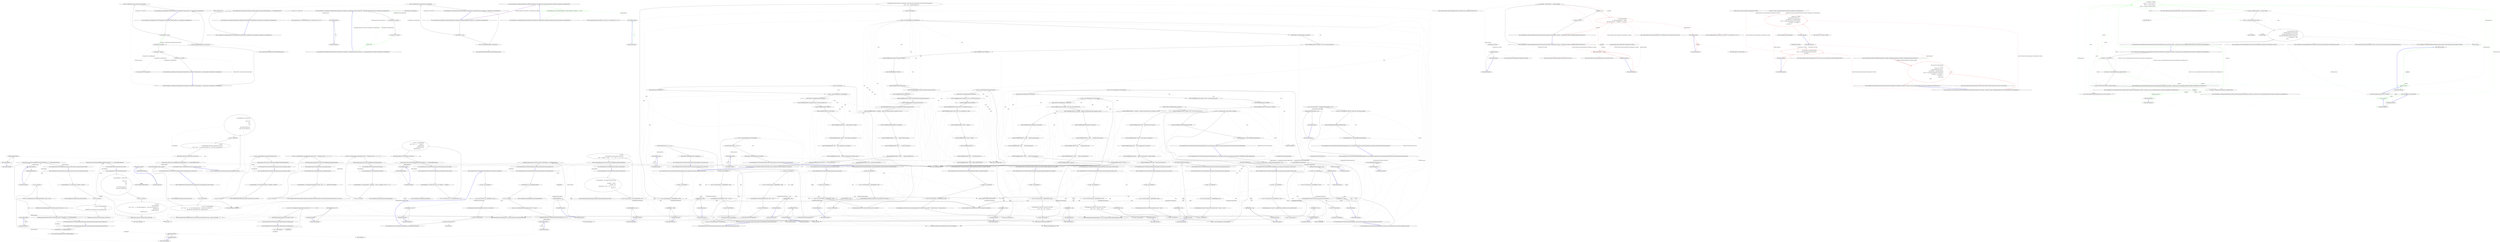 digraph  {
n19 [label="out CommandLine.Core.TypeDescriptor", span=""];
n0 [label="Entry CommandLine.Core.TypeDescriptor.TypeDescriptor(CommandLine.Core.TargetType, CSharpx.Maybe<int>, CSharpx.Maybe<CommandLine.Core.TypeDescriptor>)", span="13-13", cluster="CommandLine.Core.TypeDescriptor.TypeDescriptor(CommandLine.Core.TargetType, CSharpx.Maybe<int>, CSharpx.Maybe<CommandLine.Core.TypeDescriptor>)"];
n1 [label="this.targetType = targetType", span="15-15", cluster="CommandLine.Core.TypeDescriptor.TypeDescriptor(CommandLine.Core.TargetType, CSharpx.Maybe<int>, CSharpx.Maybe<CommandLine.Core.TypeDescriptor>)"];
n2 [label="this.maxItems = maxItems", span="16-16", cluster="CommandLine.Core.TypeDescriptor.TypeDescriptor(CommandLine.Core.TargetType, CSharpx.Maybe<int>, CSharpx.Maybe<CommandLine.Core.TypeDescriptor>)"];
n3 [label="this.nextValue = nextValue", span="17-17", cluster="CommandLine.Core.TypeDescriptor.TypeDescriptor(CommandLine.Core.TargetType, CSharpx.Maybe<int>, CSharpx.Maybe<CommandLine.Core.TypeDescriptor>)"];
n4 [label="Exit CommandLine.Core.TypeDescriptor.TypeDescriptor(CommandLine.Core.TargetType, CSharpx.Maybe<int>, CSharpx.Maybe<CommandLine.Core.TypeDescriptor>)", span="13-13", cluster="CommandLine.Core.TypeDescriptor.TypeDescriptor(CommandLine.Core.TargetType, CSharpx.Maybe<int>, CSharpx.Maybe<CommandLine.Core.TypeDescriptor>)"];
n5 [label="Entry CommandLine.Core.TypeDescriptor.Create(CommandLine.Core.TargetType, CSharpx.Maybe<int>, CommandLine.Core.TypeDescriptor)", span="35-35", cluster="CommandLine.Core.TypeDescriptor.Create(CommandLine.Core.TargetType, CSharpx.Maybe<int>, CommandLine.Core.TypeDescriptor)"];
n6 [label="maximumItems == null", span="37-37", cluster="CommandLine.Core.TypeDescriptor.Create(CommandLine.Core.TargetType, CSharpx.Maybe<int>, CommandLine.Core.TypeDescriptor)"];
n8 [label="return new TypeDescriptor(tag, maximumItems, next.ToMaybe());", span="39-39", cluster="CommandLine.Core.TypeDescriptor.Create(CommandLine.Core.TargetType, CSharpx.Maybe<int>, CommandLine.Core.TypeDescriptor)"];
n7 [label="throw new ArgumentNullException(''maximumItems'');", span="37-37", cluster="CommandLine.Core.TypeDescriptor.Create(CommandLine.Core.TargetType, CSharpx.Maybe<int>, CommandLine.Core.TypeDescriptor)"];
n9 [label="Exit CommandLine.Core.TypeDescriptor.Create(CommandLine.Core.TargetType, CSharpx.Maybe<int>, CommandLine.Core.TypeDescriptor)", span="35-35", cluster="CommandLine.Core.TypeDescriptor.Create(CommandLine.Core.TargetType, CSharpx.Maybe<int>, CommandLine.Core.TypeDescriptor)"];
n10 [label="Entry System.ArgumentNullException.ArgumentNullException(string)", span="0-0", cluster="System.ArgumentNullException.ArgumentNullException(string)"];
n11 [label="Entry T.ToMaybe<T>()", span="249-249", cluster="T.ToMaybe<T>()"];
n12 [label="Entry CommandLine.Core.TypeDescriptorExtensions.WithNextValue(CommandLine.Core.TypeDescriptor, CSharpx.Maybe<CommandLine.Core.TypeDescriptor>)", span="45-45", cluster="CommandLine.Core.TypeDescriptorExtensions.WithNextValue(CommandLine.Core.TypeDescriptor, CSharpx.Maybe<CommandLine.Core.TypeDescriptor>)"];
n13 [label="return TypeDescriptor.Create(descriptor.TargetType, descriptor.MaxItems, nextValue.MapValueOrDefault(n => n, default(TypeDescriptor)));", span="47-47", cluster="CommandLine.Core.TypeDescriptorExtensions.WithNextValue(CommandLine.Core.TypeDescriptor, CSharpx.Maybe<CommandLine.Core.TypeDescriptor>)"];
n14 [label="Exit CommandLine.Core.TypeDescriptorExtensions.WithNextValue(CommandLine.Core.TypeDescriptor, CSharpx.Maybe<CommandLine.Core.TypeDescriptor>)", span="45-45", cluster="CommandLine.Core.TypeDescriptorExtensions.WithNextValue(CommandLine.Core.TypeDescriptor, CSharpx.Maybe<CommandLine.Core.TypeDescriptor>)"];
n15 [label="Entry CSharpx.Maybe<T1>.MapValueOrDefault<T1, T2>(System.Func<T1, T2>, T2)", span="377-377", cluster="CSharpx.Maybe<T1>.MapValueOrDefault<T1, T2>(System.Func<T1, T2>, T2)"];
n16 [label="Entry lambda expression", span="47-47", cluster="lambda expression"];
n17 [label=n, span="47-47", cluster="lambda expression"];
n18 [label="Exit lambda expression", span="47-47", cluster="lambda expression"];
m0_0 [label="Entry CommandLine.Tests.Unit.ParserTests.When_HelpWriter_is_set_help_screen_is_generated()", span="16-16", cluster="CommandLine.Tests.Unit.ParserTests.When_HelpWriter_is_set_help_screen_is_generated()", file="InstanceBuilderTests.cs"];
m0_1 [label="var writer = new StringWriter()", span="19-19", cluster="CommandLine.Tests.Unit.ParserTests.When_HelpWriter_is_set_help_screen_is_generated()", file="InstanceBuilderTests.cs"];
m0_2 [label="var sut = new Parser(with => with.HelpWriter = writer)", span="20-20", cluster="CommandLine.Tests.Unit.ParserTests.When_HelpWriter_is_set_help_screen_is_generated()", file="InstanceBuilderTests.cs"];
m0_4 [label="var text = writer.ToString()", span="26-26", cluster="CommandLine.Tests.Unit.ParserTests.When_HelpWriter_is_set_help_screen_is_generated()", file="InstanceBuilderTests.cs"];
m0_3 [label="sut.ParseArguments<Options_With_Required_Set_To_True>(new string[] { })", span="23-23", cluster="CommandLine.Tests.Unit.ParserTests.When_HelpWriter_is_set_help_screen_is_generated()", file="InstanceBuilderTests.cs"];
m0_5 [label="Assert.True(text.Length > 0)", span="27-27", cluster="CommandLine.Tests.Unit.ParserTests.When_HelpWriter_is_set_help_screen_is_generated()", file="InstanceBuilderTests.cs"];
m0_6 [label="Exit CommandLine.Tests.Unit.ParserTests.When_HelpWriter_is_set_help_screen_is_generated()", span="16-16", cluster="CommandLine.Tests.Unit.ParserTests.When_HelpWriter_is_set_help_screen_is_generated()", file="InstanceBuilderTests.cs"];
m0_97 [label="Entry CommandLine.Tests.Unit.ParserTests.Parse_options_with_short_name_in_verbs_scenario(string, string[])", span="189-189", cluster="CommandLine.Tests.Unit.ParserTests.Parse_options_with_short_name_in_verbs_scenario(string, string[])", file="InstanceBuilderTests.cs"];
m0_98 [label="var expectedOptions = new Commit_Verb() { Message = message }", span="192-192", cluster="CommandLine.Tests.Unit.ParserTests.Parse_options_with_short_name_in_verbs_scenario(string, string[])", file="InstanceBuilderTests.cs"];
m0_100 [label="var result = sut.ParseArguments(\r\n                args,\r\n                typeof(Add_Verb), typeof(Commit_Verb), typeof(Clone_Verb))", span="196-198", cluster="CommandLine.Tests.Unit.ParserTests.Parse_options_with_short_name_in_verbs_scenario(string, string[])", file="InstanceBuilderTests.cs"];
m0_99 [label="var sut = new Parser()", span="193-193", cluster="CommandLine.Tests.Unit.ParserTests.Parse_options_with_short_name_in_verbs_scenario(string, string[])", file="InstanceBuilderTests.cs"];
m0_102 [label="((Parsed<object>)result).Value.ShouldBeEquivalentTo(expectedOptions, o => o.RespectingRuntimeTypes())", span="202-202", cluster="CommandLine.Tests.Unit.ParserTests.Parse_options_with_short_name_in_verbs_scenario(string, string[])", file="InstanceBuilderTests.cs"];
m0_101 [label="Assert.IsType<Commit_Verb>(((Parsed<object>)result).Value)", span="201-201", cluster="CommandLine.Tests.Unit.ParserTests.Parse_options_with_short_name_in_verbs_scenario(string, string[])", file="InstanceBuilderTests.cs"];
m0_103 [label="Exit CommandLine.Tests.Unit.ParserTests.Parse_options_with_short_name_in_verbs_scenario(string, string[])", span="189-189", cluster="CommandLine.Tests.Unit.ParserTests.Parse_options_with_short_name_in_verbs_scenario(string, string[])", file="InstanceBuilderTests.cs"];
m0_130 [label="Entry CommandLine.Tests.Unit.ParserTests.Explicit_help_request_with_immutable_instance_generates_help_requested_error()", span="265-265", cluster="CommandLine.Tests.Unit.ParserTests.Explicit_help_request_with_immutable_instance_generates_help_requested_error()", file="InstanceBuilderTests.cs"];
m0_131 [label="var expectedError = new HelpRequestedError()", span="268-268", cluster="CommandLine.Tests.Unit.ParserTests.Explicit_help_request_with_immutable_instance_generates_help_requested_error()", file="InstanceBuilderTests.cs"];
m0_132 [label="var sut = new Parser()", span="269-269", cluster="CommandLine.Tests.Unit.ParserTests.Explicit_help_request_with_immutable_instance_generates_help_requested_error()", file="InstanceBuilderTests.cs"];
m0_135 [label="((NotParsed<Immutable_Simple_Options>)result).Errors.Should().ContainSingle(e => e.Equals(expectedError))", span="276-276", cluster="CommandLine.Tests.Unit.ParserTests.Explicit_help_request_with_immutable_instance_generates_help_requested_error()", file="InstanceBuilderTests.cs"];
m0_133 [label="var result = sut.ParseArguments<Immutable_Simple_Options>(new[] { ''--help'' })", span="272-272", cluster="CommandLine.Tests.Unit.ParserTests.Explicit_help_request_with_immutable_instance_generates_help_requested_error()", file="InstanceBuilderTests.cs"];
m0_134 [label="((NotParsed<Immutable_Simple_Options>)result).Errors.Should().HaveCount(x => x == 1)", span="275-275", cluster="CommandLine.Tests.Unit.ParserTests.Explicit_help_request_with_immutable_instance_generates_help_requested_error()", file="InstanceBuilderTests.cs"];
m0_136 [label="Exit CommandLine.Tests.Unit.ParserTests.Explicit_help_request_with_immutable_instance_generates_help_requested_error()", span="265-265", cluster="CommandLine.Tests.Unit.ParserTests.Explicit_help_request_with_immutable_instance_generates_help_requested_error()", file="InstanceBuilderTests.cs"];
m0_67 [label="Entry CommandLine.Tests.Fakes.Simple_Options_With_Values.Simple_Options_With_Values()", span="6-6", cluster="CommandLine.Tests.Fakes.Simple_Options_With_Values.Simple_Options_With_Values()", file="InstanceBuilderTests.cs"];
m0_191 [label="Entry CommandLine.Tests.Unit.ParserTests.Implicit_help_screen_in_verb_scenario()", span="332-332", cluster="CommandLine.Tests.Unit.ParserTests.Implicit_help_screen_in_verb_scenario()", file="InstanceBuilderTests.cs"];
m0_192 [label="var help = new StringWriter()", span="335-335", cluster="CommandLine.Tests.Unit.ParserTests.Implicit_help_screen_in_verb_scenario()", file="InstanceBuilderTests.cs"];
m0_193 [label="var sut = new Parser(config => config.HelpWriter = help)", span="336-336", cluster="CommandLine.Tests.Unit.ParserTests.Implicit_help_screen_in_verb_scenario()", file="InstanceBuilderTests.cs"];
m0_195 [label="var result = help.ToString()", span="340-340", cluster="CommandLine.Tests.Unit.ParserTests.Implicit_help_screen_in_verb_scenario()", file="InstanceBuilderTests.cs"];
m0_194 [label="sut.ParseArguments<Add_Verb, Commit_Verb, Clone_Verb>(new string[] { })", span="339-339", cluster="CommandLine.Tests.Unit.ParserTests.Implicit_help_screen_in_verb_scenario()", file="InstanceBuilderTests.cs"];
m0_196 [label="result.Length.Should().BeGreaterThan(0)", span="343-343", cluster="CommandLine.Tests.Unit.ParserTests.Implicit_help_screen_in_verb_scenario()", file="InstanceBuilderTests.cs"];
m0_197 [label="var lines = result.ToNotEmptyLines().TrimStringArray()", span="344-344", cluster="CommandLine.Tests.Unit.ParserTests.Implicit_help_screen_in_verb_scenario()", file="InstanceBuilderTests.cs"];
m0_198 [label="lines[0].Should().StartWithEquivalent(''CommandLine'')", span="345-345", cluster="CommandLine.Tests.Unit.ParserTests.Implicit_help_screen_in_verb_scenario()", file="InstanceBuilderTests.cs"];
m0_199 [label="lines[1].ShouldBeEquivalentTo(''Copyright (c) 2005 - 2015 Giacomo Stelluti Scala'')", span="346-346", cluster="CommandLine.Tests.Unit.ParserTests.Implicit_help_screen_in_verb_scenario()", file="InstanceBuilderTests.cs"];
m0_200 [label="lines[2].ShouldBeEquivalentTo(''ERROR(S):'')", span="347-347", cluster="CommandLine.Tests.Unit.ParserTests.Implicit_help_screen_in_verb_scenario()", file="InstanceBuilderTests.cs"];
m0_201 [label="lines[3].ShouldBeEquivalentTo(''No verb selected.'')", span="348-348", cluster="CommandLine.Tests.Unit.ParserTests.Implicit_help_screen_in_verb_scenario()", file="InstanceBuilderTests.cs"];
m0_202 [label="lines[4].ShouldBeEquivalentTo(''add        Add file contents to the index.'')", span="349-349", cluster="CommandLine.Tests.Unit.ParserTests.Implicit_help_screen_in_verb_scenario()", file="InstanceBuilderTests.cs"];
m0_203 [label="lines[5].ShouldBeEquivalentTo(''commit     Record changes to the repository.'')", span="350-350", cluster="CommandLine.Tests.Unit.ParserTests.Implicit_help_screen_in_verb_scenario()", file="InstanceBuilderTests.cs"];
m0_204 [label="lines[6].ShouldBeEquivalentTo(''clone      Clone a repository into a new directory.'')", span="351-351", cluster="CommandLine.Tests.Unit.ParserTests.Implicit_help_screen_in_verb_scenario()", file="InstanceBuilderTests.cs"];
m0_205 [label="lines[7].ShouldBeEquivalentTo(''help       Display more information on a specific command.'')", span="352-352", cluster="CommandLine.Tests.Unit.ParserTests.Implicit_help_screen_in_verb_scenario()", file="InstanceBuilderTests.cs"];
m0_206 [label="lines[8].ShouldBeEquivalentTo(''version    Display version information.'')", span="353-353", cluster="CommandLine.Tests.Unit.ParserTests.Implicit_help_screen_in_verb_scenario()", file="InstanceBuilderTests.cs"];
m0_207 [label="Exit CommandLine.Tests.Unit.ParserTests.Implicit_help_screen_in_verb_scenario()", span="332-332", cluster="CommandLine.Tests.Unit.ParserTests.Implicit_help_screen_in_verb_scenario()", file="InstanceBuilderTests.cs"];
m0_274 [label="Entry CommandLine.Tests.Unit.ParserTests.Properly_formatted_help_screen_is_displayed_when_usage_is_defined_in_verb_scenario()", span="444-444", cluster="CommandLine.Tests.Unit.ParserTests.Properly_formatted_help_screen_is_displayed_when_usage_is_defined_in_verb_scenario()", file="InstanceBuilderTests.cs"];
m0_275 [label="var help = new StringWriter()", span="447-447", cluster="CommandLine.Tests.Unit.ParserTests.Properly_formatted_help_screen_is_displayed_when_usage_is_defined_in_verb_scenario()", file="InstanceBuilderTests.cs"];
m0_276 [label="var sut = new Parser(config => config.HelpWriter = help)", span="448-448", cluster="CommandLine.Tests.Unit.ParserTests.Properly_formatted_help_screen_is_displayed_when_usage_is_defined_in_verb_scenario()", file="InstanceBuilderTests.cs"];
m0_278 [label="var result = help.ToString()", span="453-453", cluster="CommandLine.Tests.Unit.ParserTests.Properly_formatted_help_screen_is_displayed_when_usage_is_defined_in_verb_scenario()", file="InstanceBuilderTests.cs"];
m0_277 [label="sut.ParseArguments<Add_Verb_With_Usage_Attribute, Commit_Verb_With_Usage_Attribute, Clone_Verb_With_Usage_Attribute>(\r\n                new[] { ''clone'', ''--badoption=@bad?value'' })", span="451-452", cluster="CommandLine.Tests.Unit.ParserTests.Properly_formatted_help_screen_is_displayed_when_usage_is_defined_in_verb_scenario()", file="InstanceBuilderTests.cs"];
m0_279 [label="var lines = result.ToNotEmptyLines().TrimStringArray()", span="456-456", cluster="CommandLine.Tests.Unit.ParserTests.Properly_formatted_help_screen_is_displayed_when_usage_is_defined_in_verb_scenario()", file="InstanceBuilderTests.cs"];
m0_280 [label="lines[0].Should().StartWithEquivalent(''CommandLine'')", span="457-457", cluster="CommandLine.Tests.Unit.ParserTests.Properly_formatted_help_screen_is_displayed_when_usage_is_defined_in_verb_scenario()", file="InstanceBuilderTests.cs"];
m0_281 [label="lines[1].ShouldBeEquivalentTo(''Copyright (c) 2005 - 2015 Giacomo Stelluti Scala'')", span="458-458", cluster="CommandLine.Tests.Unit.ParserTests.Properly_formatted_help_screen_is_displayed_when_usage_is_defined_in_verb_scenario()", file="InstanceBuilderTests.cs"];
m0_282 [label="lines[2].ShouldBeEquivalentTo(''ERROR(S):'')", span="459-459", cluster="CommandLine.Tests.Unit.ParserTests.Properly_formatted_help_screen_is_displayed_when_usage_is_defined_in_verb_scenario()", file="InstanceBuilderTests.cs"];
m0_283 [label="lines[3].ShouldBeEquivalentTo(''Option 'badoption' is unknown.'')", span="460-460", cluster="CommandLine.Tests.Unit.ParserTests.Properly_formatted_help_screen_is_displayed_when_usage_is_defined_in_verb_scenario()", file="InstanceBuilderTests.cs"];
m0_284 [label="lines[4].ShouldBeEquivalentTo(''USAGE:'')", span="461-461", cluster="CommandLine.Tests.Unit.ParserTests.Properly_formatted_help_screen_is_displayed_when_usage_is_defined_in_verb_scenario()", file="InstanceBuilderTests.cs"];
m0_285 [label="lines[5].ShouldBeEquivalentTo(''Basic cloning:'')", span="462-462", cluster="CommandLine.Tests.Unit.ParserTests.Properly_formatted_help_screen_is_displayed_when_usage_is_defined_in_verb_scenario()", file="InstanceBuilderTests.cs"];
m0_286 [label="lines[6].ShouldBeEquivalentTo(''git clone https://github.com/gsscoder/csharpx'')", span="463-463", cluster="CommandLine.Tests.Unit.ParserTests.Properly_formatted_help_screen_is_displayed_when_usage_is_defined_in_verb_scenario()", file="InstanceBuilderTests.cs"];
m0_287 [label="lines[7].ShouldBeEquivalentTo(''Cloning quietly:'')", span="464-464", cluster="CommandLine.Tests.Unit.ParserTests.Properly_formatted_help_screen_is_displayed_when_usage_is_defined_in_verb_scenario()", file="InstanceBuilderTests.cs"];
m0_288 [label="lines[8].ShouldBeEquivalentTo(''git clone --quiet https://github.com/gsscoder/railwaysharp'')", span="465-465", cluster="CommandLine.Tests.Unit.ParserTests.Properly_formatted_help_screen_is_displayed_when_usage_is_defined_in_verb_scenario()", file="InstanceBuilderTests.cs"];
m0_289 [label="lines[9].ShouldBeEquivalentTo(''Cloning without hard links:'')", span="466-466", cluster="CommandLine.Tests.Unit.ParserTests.Properly_formatted_help_screen_is_displayed_when_usage_is_defined_in_verb_scenario()", file="InstanceBuilderTests.cs"];
m0_290 [label="lines[10].ShouldBeEquivalentTo(''git clone --no-hardlinks https://github.com/gsscoder/csharpx'')", span="467-467", cluster="CommandLine.Tests.Unit.ParserTests.Properly_formatted_help_screen_is_displayed_when_usage_is_defined_in_verb_scenario()", file="InstanceBuilderTests.cs"];
m0_291 [label="lines[11].ShouldBeEquivalentTo(''--no-hardlinks    Optimize the cloning process from a repository on a local'')", span="468-468", cluster="CommandLine.Tests.Unit.ParserTests.Properly_formatted_help_screen_is_displayed_when_usage_is_defined_in_verb_scenario()", file="InstanceBuilderTests.cs"];
m0_292 [label="lines[12].ShouldBeEquivalentTo(''filesystem by copying files.'')", span="469-469", cluster="CommandLine.Tests.Unit.ParserTests.Properly_formatted_help_screen_is_displayed_when_usage_is_defined_in_verb_scenario()", file="InstanceBuilderTests.cs"];
m0_293 [label="lines[13].ShouldBeEquivalentTo(''-q, --quiet       Suppress summary message.'')", span="470-470", cluster="CommandLine.Tests.Unit.ParserTests.Properly_formatted_help_screen_is_displayed_when_usage_is_defined_in_verb_scenario()", file="InstanceBuilderTests.cs"];
m0_294 [label="lines[14].ShouldBeEquivalentTo(''--help            Display this help screen.'')", span="471-471", cluster="CommandLine.Tests.Unit.ParserTests.Properly_formatted_help_screen_is_displayed_when_usage_is_defined_in_verb_scenario()", file="InstanceBuilderTests.cs"];
m0_295 [label="lines[15].ShouldBeEquivalentTo(''--version         Display version information.'')", span="472-472", cluster="CommandLine.Tests.Unit.ParserTests.Properly_formatted_help_screen_is_displayed_when_usage_is_defined_in_verb_scenario()", file="InstanceBuilderTests.cs"];
m0_296 [label="lines[16].ShouldBeEquivalentTo(''URLS (pos. 0)     A list of url(s) to clone.'')", span="473-473", cluster="CommandLine.Tests.Unit.ParserTests.Properly_formatted_help_screen_is_displayed_when_usage_is_defined_in_verb_scenario()", file="InstanceBuilderTests.cs"];
m0_297 [label="Exit CommandLine.Tests.Unit.ParserTests.Properly_formatted_help_screen_is_displayed_when_usage_is_defined_in_verb_scenario()", span="444-444", cluster="CommandLine.Tests.Unit.ParserTests.Properly_formatted_help_screen_is_displayed_when_usage_is_defined_in_verb_scenario()", file="InstanceBuilderTests.cs"];
m0_332 [label="Entry CommandLine.Tests.Unit.ParserTests.When_IgnoreUnknownArguments_is_set_valid_unknown_arguments_avoid_a_failure_parsing_for_verbs(string[], CommandLine.Tests.Fakes.Commit_Verb)", span="525-525", cluster="CommandLine.Tests.Unit.ParserTests.When_IgnoreUnknownArguments_is_set_valid_unknown_arguments_avoid_a_failure_parsing_for_verbs(string[], CommandLine.Tests.Fakes.Commit_Verb)", file="InstanceBuilderTests.cs"];
m0_333 [label="var sut = new Parser(config => config.IgnoreUnknownArguments = true)", span="530-530", cluster="CommandLine.Tests.Unit.ParserTests.When_IgnoreUnknownArguments_is_set_valid_unknown_arguments_avoid_a_failure_parsing_for_verbs(string[], CommandLine.Tests.Fakes.Commit_Verb)", file="InstanceBuilderTests.cs"];
m0_334 [label="var result = sut.ParseArguments<Add_Verb, Commit_Verb, Clone_Verb>(arguments)", span="533-533", cluster="CommandLine.Tests.Unit.ParserTests.When_IgnoreUnknownArguments_is_set_valid_unknown_arguments_avoid_a_failure_parsing_for_verbs(string[], CommandLine.Tests.Fakes.Commit_Verb)", file="InstanceBuilderTests.cs"];
m0_336 [label="result.WithParsed(opts => opts.ShouldBeEquivalentTo(expected))", span="537-537", cluster="CommandLine.Tests.Unit.ParserTests.When_IgnoreUnknownArguments_is_set_valid_unknown_arguments_avoid_a_failure_parsing_for_verbs(string[], CommandLine.Tests.Fakes.Commit_Verb)", file="InstanceBuilderTests.cs"];
m0_335 [label="result.Tag.ShouldBeEquivalentTo(ParserResultType.Parsed)", span="536-536", cluster="CommandLine.Tests.Unit.ParserTests.When_IgnoreUnknownArguments_is_set_valid_unknown_arguments_avoid_a_failure_parsing_for_verbs(string[], CommandLine.Tests.Fakes.Commit_Verb)", file="InstanceBuilderTests.cs"];
m0_337 [label="Exit CommandLine.Tests.Unit.ParserTests.When_IgnoreUnknownArguments_is_set_valid_unknown_arguments_avoid_a_failure_parsing_for_verbs(string[], CommandLine.Tests.Fakes.Commit_Verb)", span="525-525", cluster="CommandLine.Tests.Unit.ParserTests.When_IgnoreUnknownArguments_is_set_valid_unknown_arguments_avoid_a_failure_parsing_for_verbs(string[], CommandLine.Tests.Fakes.Commit_Verb)", file="InstanceBuilderTests.cs"];
m0_8 [label="Entry CommandLine.Parser.Parser(System.Action<CommandLine.ParserSettings>)", span="37-37", cluster="CommandLine.Parser.Parser(System.Action<CommandLine.ParserSettings>)", file="InstanceBuilderTests.cs"];
m0_11 [label="Entry Unk.True", span="", cluster="Unk.True", file="InstanceBuilderTests.cs"];
m0_147 [label="Entry CommandLine.Tests.Unit.ParserTests.Explicit_help_request_with_immutable_instance_generates_help_screen()", span="281-281", cluster="CommandLine.Tests.Unit.ParserTests.Explicit_help_request_with_immutable_instance_generates_help_screen()", file="InstanceBuilderTests.cs"];
m0_148 [label="var help = new StringWriter()", span="284-284", cluster="CommandLine.Tests.Unit.ParserTests.Explicit_help_request_with_immutable_instance_generates_help_screen()", file="InstanceBuilderTests.cs"];
m0_149 [label="var sut = new Parser(config => config.HelpWriter = help)", span="285-285", cluster="CommandLine.Tests.Unit.ParserTests.Explicit_help_request_with_immutable_instance_generates_help_screen()", file="InstanceBuilderTests.cs"];
m0_151 [label="var result = help.ToString()", span="289-289", cluster="CommandLine.Tests.Unit.ParserTests.Explicit_help_request_with_immutable_instance_generates_help_screen()", file="InstanceBuilderTests.cs"];
m0_150 [label="sut.ParseArguments<Immutable_Simple_Options>(new[] { ''--help'' })", span="288-288", cluster="CommandLine.Tests.Unit.ParserTests.Explicit_help_request_with_immutable_instance_generates_help_screen()", file="InstanceBuilderTests.cs"];
m0_152 [label="result.Length.Should().BeGreaterThan(0)", span="292-292", cluster="CommandLine.Tests.Unit.ParserTests.Explicit_help_request_with_immutable_instance_generates_help_screen()", file="InstanceBuilderTests.cs"];
m0_153 [label="Exit CommandLine.Tests.Unit.ParserTests.Explicit_help_request_with_immutable_instance_generates_help_screen()", span="281-281", cluster="CommandLine.Tests.Unit.ParserTests.Explicit_help_request_with_immutable_instance_generates_help_screen()", file="InstanceBuilderTests.cs"];
m0_61 [label="Entry CommandLine.Tests.Unit.ParserTests.Parse_options_with_double_dash()", span="112-112", cluster="CommandLine.Tests.Unit.ParserTests.Parse_options_with_double_dash()", file="InstanceBuilderTests.cs"];
m0_62 [label="var expectedOptions = new Simple_Options_With_Values\r\n                                  {\r\n                                      StringValue = ''astring'',\r\n                                      LongValue = 20L,\r\n                                      StringSequence = new[] { ''--aaa'', ''-b'', ''--ccc'' },\r\n                                      IntValue = 30\r\n                                  }", span="115-121", cluster="CommandLine.Tests.Unit.ParserTests.Parse_options_with_double_dash()", file="InstanceBuilderTests.cs"];
m0_63 [label="var sut = new Parser(with => with.EnableDashDash = true)", span="122-122", cluster="CommandLine.Tests.Unit.ParserTests.Parse_options_with_double_dash()", file="InstanceBuilderTests.cs"];
m0_65 [label="((Parsed<Simple_Options_With_Values>)result).Value.ShouldBeEquivalentTo(expectedOptions)", span="130-130", cluster="CommandLine.Tests.Unit.ParserTests.Parse_options_with_double_dash()", file="InstanceBuilderTests.cs"];
m0_64 [label="var result =\r\n                sut.ParseArguments<Simple_Options_With_Values>(\r\n                    new[] { ''--stringvalue'', ''astring'', ''--'', ''20'', ''--aaa'', ''-b'', ''--ccc'', ''30'' })", span="125-127", cluster="CommandLine.Tests.Unit.ParserTests.Parse_options_with_double_dash()", file="InstanceBuilderTests.cs"];
m0_66 [label="Exit CommandLine.Tests.Unit.ParserTests.Parse_options_with_double_dash()", span="112-112", cluster="CommandLine.Tests.Unit.ParserTests.Parse_options_with_double_dash()", file="InstanceBuilderTests.cs"];
m0_139 [label="Entry Unk.ContainSingle", span="", cluster="Unk.ContainSingle", file="InstanceBuilderTests.cs"];
m0_264 [label="Entry CommandLine.Tests.Unit.ParserTests.Explicit_help_request_with_specific_verb_generates_help_screen()", span="428-428", cluster="CommandLine.Tests.Unit.ParserTests.Explicit_help_request_with_specific_verb_generates_help_screen()", file="InstanceBuilderTests.cs"];
m0_265 [label="var help = new StringWriter()", span="431-431", cluster="CommandLine.Tests.Unit.ParserTests.Explicit_help_request_with_specific_verb_generates_help_screen()", file="InstanceBuilderTests.cs"];
m0_266 [label="var sut = new Parser(config => config.HelpWriter = help)", span="432-432", cluster="CommandLine.Tests.Unit.ParserTests.Explicit_help_request_with_specific_verb_generates_help_screen()", file="InstanceBuilderTests.cs"];
m0_268 [label="var result = help.ToString()", span="436-436", cluster="CommandLine.Tests.Unit.ParserTests.Explicit_help_request_with_specific_verb_generates_help_screen()", file="InstanceBuilderTests.cs"];
m0_267 [label="sut.ParseArguments<Add_Verb, Commit_Verb, Clone_Verb>(new[] { ''commit'', ''--help'' })", span="435-435", cluster="CommandLine.Tests.Unit.ParserTests.Explicit_help_request_with_specific_verb_generates_help_screen()", file="InstanceBuilderTests.cs"];
m0_269 [label="result.Length.Should().BeGreaterThan(0)", span="439-439", cluster="CommandLine.Tests.Unit.ParserTests.Explicit_help_request_with_specific_verb_generates_help_screen()", file="InstanceBuilderTests.cs"];
m0_270 [label="Exit CommandLine.Tests.Unit.ParserTests.Explicit_help_request_with_specific_verb_generates_help_screen()", span="428-428", cluster="CommandLine.Tests.Unit.ParserTests.Explicit_help_request_with_specific_verb_generates_help_screen()", file="InstanceBuilderTests.cs"];
m0_60 [label="Entry Unk.>", span="", cluster="Unk.>", file="InstanceBuilderTests.cs"];
m0_22 [label="Entry CommandLine.Parser.ParseArguments(System.Collections.Generic.IEnumerable<string>, params System.Type[])", span="144-144", cluster="CommandLine.Parser.ParseArguments(System.Collections.Generic.IEnumerable<string>, params System.Type[])", file="InstanceBuilderTests.cs"];
m0_35 [label="Entry CommandLine.Parser.ParseArguments<T1, T2, T3>(System.Collections.Generic.IEnumerable<string>)", span="46-46", cluster="CommandLine.Parser.ParseArguments<T1, T2, T3>(System.Collections.Generic.IEnumerable<string>)", file="InstanceBuilderTests.cs"];
m0_78 [label="Entry CommandLine.Tests.Fakes.Add_Verb.Add_Verb()", span="7-7", cluster="CommandLine.Tests.Fakes.Add_Verb.Add_Verb()", file="InstanceBuilderTests.cs"];
m0_108 [label="Entry CommandLine.Tests.Unit.ParserTests.Parse_repeated_options_with_default_parser_in_verbs_scenario()", span="207-207", cluster="CommandLine.Tests.Unit.ParserTests.Parse_repeated_options_with_default_parser_in_verbs_scenario()", file="InstanceBuilderTests.cs"];
m0_109 [label="var sut = Parser.Default", span="210-210", cluster="CommandLine.Tests.Unit.ParserTests.Parse_repeated_options_with_default_parser_in_verbs_scenario()", file="InstanceBuilderTests.cs"];
m0_110 [label="var result = sut.ParseArguments(\r\n                new[] { ''clone'', ''-q'', ''-q'', ''http://gsscoder.github.com/'', ''http://yes-to-nooo.github.com/'' },\r\n                typeof(Add_Verb), typeof(Commit_Verb), typeof(Clone_Verb))", span="213-215", cluster="CommandLine.Tests.Unit.ParserTests.Parse_repeated_options_with_default_parser_in_verbs_scenario()", file="InstanceBuilderTests.cs"];
m0_111 [label="Assert.IsType<NotParsed<object>>(result)", span="218-218", cluster="CommandLine.Tests.Unit.ParserTests.Parse_repeated_options_with_default_parser_in_verbs_scenario()", file="InstanceBuilderTests.cs"];
m0_112 [label="Exit CommandLine.Tests.Unit.ParserTests.Parse_repeated_options_with_default_parser_in_verbs_scenario()", span="207-207", cluster="CommandLine.Tests.Unit.ParserTests.Parse_repeated_options_with_default_parser_in_verbs_scenario()", file="InstanceBuilderTests.cs"];
m0_319 [label="Entry CommandLine.Tests.Unit.ParserTests.When_IgnoreUnknownArguments_is_set_valid_unknown_arguments_avoid_a_failure_parsing(string[], CommandLine.Tests.Fakes.Simple_Options)", span="506-506", cluster="CommandLine.Tests.Unit.ParserTests.When_IgnoreUnknownArguments_is_set_valid_unknown_arguments_avoid_a_failure_parsing(string[], CommandLine.Tests.Fakes.Simple_Options)", file="InstanceBuilderTests.cs"];
m0_320 [label="var sut = new Parser(config => config.IgnoreUnknownArguments = true)", span="511-511", cluster="CommandLine.Tests.Unit.ParserTests.When_IgnoreUnknownArguments_is_set_valid_unknown_arguments_avoid_a_failure_parsing(string[], CommandLine.Tests.Fakes.Simple_Options)", file="InstanceBuilderTests.cs"];
m0_321 [label="var result = sut.ParseArguments<Simple_Options>(arguments)", span="514-514", cluster="CommandLine.Tests.Unit.ParserTests.When_IgnoreUnknownArguments_is_set_valid_unknown_arguments_avoid_a_failure_parsing(string[], CommandLine.Tests.Fakes.Simple_Options)", file="InstanceBuilderTests.cs"];
m0_323 [label="result.WithParsed(opts => opts.ShouldBeEquivalentTo(expected))", span="518-518", cluster="CommandLine.Tests.Unit.ParserTests.When_IgnoreUnknownArguments_is_set_valid_unknown_arguments_avoid_a_failure_parsing(string[], CommandLine.Tests.Fakes.Simple_Options)", file="InstanceBuilderTests.cs"];
m0_322 [label="result.Tag.ShouldBeEquivalentTo(ParserResultType.Parsed)", span="517-517", cluster="CommandLine.Tests.Unit.ParserTests.When_IgnoreUnknownArguments_is_set_valid_unknown_arguments_avoid_a_failure_parsing(string[], CommandLine.Tests.Fakes.Simple_Options)", file="InstanceBuilderTests.cs"];
m0_324 [label="Exit CommandLine.Tests.Unit.ParserTests.When_IgnoreUnknownArguments_is_set_valid_unknown_arguments_avoid_a_failure_parsing(string[], CommandLine.Tests.Fakes.Simple_Options)", span="506-506", cluster="CommandLine.Tests.Unit.ParserTests.When_IgnoreUnknownArguments_is_set_valid_unknown_arguments_avoid_a_failure_parsing(string[], CommandLine.Tests.Fakes.Simple_Options)", file="InstanceBuilderTests.cs"];
m0_113 [label="Entry CommandLine.Tests.Unit.ParserTests.Parse_verbs_using_generic_overload()", span="223-223", cluster="CommandLine.Tests.Unit.ParserTests.Parse_verbs_using_generic_overload()", file="InstanceBuilderTests.cs"];
m0_114 [label="var expectedOptions = new Clone_Verb\r\n                                  {\r\n                                      Quiet = true,\r\n                                      Urls =\r\n                                          new[]\r\n                                          {\r\n                                              ''http://gsscoder.github.com/'',\r\n                                              ''http://yes-to-nooo.github.com/''\r\n                                          }\r\n                                  }", span="226-235", cluster="CommandLine.Tests.Unit.ParserTests.Parse_verbs_using_generic_overload()", file="InstanceBuilderTests.cs"];
m0_115 [label="var sut = new Parser()", span="236-236", cluster="CommandLine.Tests.Unit.ParserTests.Parse_verbs_using_generic_overload()", file="InstanceBuilderTests.cs"];
m0_118 [label="((Parsed<object>)result).Value.ShouldBeEquivalentTo(expectedOptions, o => o.RespectingRuntimeTypes())", span="245-245", cluster="CommandLine.Tests.Unit.ParserTests.Parse_verbs_using_generic_overload()", file="InstanceBuilderTests.cs"];
m0_116 [label="var result =\r\n                sut.ParseArguments<Add_Verb, Commit_Verb, Clone_Verb>(\r\n                    new[] { ''clone'', ''-q'', ''http://gsscoder.github.com/'', ''http://yes-to-nooo.github.com/'' })", span="239-241", cluster="CommandLine.Tests.Unit.ParserTests.Parse_verbs_using_generic_overload()", file="InstanceBuilderTests.cs"];
m0_117 [label="Assert.IsType<Clone_Verb>(((Parsed<object>)result).Value)", span="244-244", cluster="CommandLine.Tests.Unit.ParserTests.Parse_verbs_using_generic_overload()", file="InstanceBuilderTests.cs"];
m0_119 [label="Exit CommandLine.Tests.Unit.ParserTests.Parse_verbs_using_generic_overload()", span="223-223", cluster="CommandLine.Tests.Unit.ParserTests.Parse_verbs_using_generic_overload()", file="InstanceBuilderTests.cs"];
m0_183 [label="Entry System.Collections.Generic.IEnumerable<string>.TrimStringArray()", span="15-15", cluster="System.Collections.Generic.IEnumerable<string>.TrimStringArray()", file="InstanceBuilderTests.cs"];
m0_71 [label="Entry CommandLine.Tests.Unit.ParserTests.Parse_options_with_double_dash_in_verbs_scenario()", span="135-135", cluster="CommandLine.Tests.Unit.ParserTests.Parse_options_with_double_dash_in_verbs_scenario()", file="InstanceBuilderTests.cs"];
m0_72 [label="var expectedOptions = new Add_Verb { Patch = true, FileName = ''--strange-fn'' }", span="138-138", cluster="CommandLine.Tests.Unit.ParserTests.Parse_options_with_double_dash_in_verbs_scenario()", file="InstanceBuilderTests.cs"];
m0_73 [label="var sut = new Parser(with => with.EnableDashDash = true)", span="139-139", cluster="CommandLine.Tests.Unit.ParserTests.Parse_options_with_double_dash_in_verbs_scenario()", file="InstanceBuilderTests.cs"];
m0_76 [label="((Parsed<object>)result).Value.ShouldBeEquivalentTo(expectedOptions, o => o.RespectingRuntimeTypes())", span="150-150", cluster="CommandLine.Tests.Unit.ParserTests.Parse_options_with_double_dash_in_verbs_scenario()", file="InstanceBuilderTests.cs"];
m0_74 [label="var result = sut.ParseArguments(\r\n                new[] { ''add'', ''-p'', ''--'', ''--strange-fn'' },\r\n                typeof(Add_Verb),\r\n                typeof(Commit_Verb),\r\n                typeof(Clone_Verb))", span="142-146", cluster="CommandLine.Tests.Unit.ParserTests.Parse_options_with_double_dash_in_verbs_scenario()", file="InstanceBuilderTests.cs"];
m0_75 [label="Assert.IsType<Add_Verb>(((Parsed<object>)result).Value)", span="149-149", cluster="CommandLine.Tests.Unit.ParserTests.Parse_options_with_double_dash_in_verbs_scenario()", file="InstanceBuilderTests.cs"];
m0_77 [label="Exit CommandLine.Tests.Unit.ParserTests.Parse_options_with_double_dash_in_verbs_scenario()", span="135-135", cluster="CommandLine.Tests.Unit.ParserTests.Parse_options_with_double_dash_in_verbs_scenario()", file="InstanceBuilderTests.cs"];
m0_55 [label="Entry CommandLine.Tests.Unit.ParserTests.Parse_repeated_options_with_default_parser()", span="98-98", cluster="CommandLine.Tests.Unit.ParserTests.Parse_repeated_options_with_default_parser()", file="InstanceBuilderTests.cs"];
m0_56 [label="var sut = Parser.Default", span="101-101", cluster="CommandLine.Tests.Unit.ParserTests.Parse_repeated_options_with_default_parser()", file="InstanceBuilderTests.cs"];
m0_57 [label="var result = sut.ParseArguments<Options_With_Switches>(new[] { ''-i'', ''-i'', ''-o'', ''file'' })", span="104-104", cluster="CommandLine.Tests.Unit.ParserTests.Parse_repeated_options_with_default_parser()", file="InstanceBuilderTests.cs"];
m0_58 [label="Assert.IsType<NotParsed<Options_With_Switches>>(result)", span="107-107", cluster="CommandLine.Tests.Unit.ParserTests.Parse_repeated_options_with_default_parser()", file="InstanceBuilderTests.cs"];
m0_59 [label="Exit CommandLine.Tests.Unit.ParserTests.Parse_repeated_options_with_default_parser()", span="98-98", cluster="CommandLine.Tests.Unit.ParserTests.Parse_repeated_options_with_default_parser()", file="InstanceBuilderTests.cs"];
m0_7 [label="Entry System.IO.StringWriter.StringWriter()", span="0-0", cluster="System.IO.StringWriter.StringWriter()", file="InstanceBuilderTests.cs"];
m0_85 [label="Entry Unk.RespectingRuntimeTypes", span="", cluster="Unk.RespectingRuntimeTypes", file="InstanceBuilderTests.cs"];
m0_129 [label="Entry CommandLine.Tests.Fakes.Immutable_Simple_Options.Immutable_Simple_Options(string, System.Collections.Generic.IEnumerable<int>, bool, long)", span="13-13", cluster="CommandLine.Tests.Fakes.Immutable_Simple_Options.Immutable_Simple_Options(string, System.Collections.Generic.IEnumerable<int>, bool, long)", file="InstanceBuilderTests.cs"];
m0_154 [label="Entry Unk.BeGreaterThan", span="", cluster="Unk.BeGreaterThan", file="InstanceBuilderTests.cs"];
m0_158 [label="Entry CommandLine.Tests.Unit.ParserTests.Explicit_version_request_generates_version_requested_error()", span="297-297", cluster="CommandLine.Tests.Unit.ParserTests.Explicit_version_request_generates_version_requested_error()", file="InstanceBuilderTests.cs"];
m0_159 [label="var expectedError = new VersionRequestedError()", span="300-300", cluster="CommandLine.Tests.Unit.ParserTests.Explicit_version_request_generates_version_requested_error()", file="InstanceBuilderTests.cs"];
m0_160 [label="var sut = new Parser()", span="301-301", cluster="CommandLine.Tests.Unit.ParserTests.Explicit_version_request_generates_version_requested_error()", file="InstanceBuilderTests.cs"];
m0_163 [label="((NotParsed<Simple_Options>)result).Errors.Should().ContainSingle(e => e.Equals(expectedError))", span="308-308", cluster="CommandLine.Tests.Unit.ParserTests.Explicit_version_request_generates_version_requested_error()", file="InstanceBuilderTests.cs"];
m0_161 [label="var result = sut.ParseArguments<Simple_Options>(new[] { ''--version'' })", span="304-304", cluster="CommandLine.Tests.Unit.ParserTests.Explicit_version_request_generates_version_requested_error()", file="InstanceBuilderTests.cs"];
m0_162 [label="((NotParsed<Simple_Options>)result).Errors.Should().HaveCount(x => x == 1)", span="307-307", cluster="CommandLine.Tests.Unit.ParserTests.Explicit_version_request_generates_version_requested_error()", file="InstanceBuilderTests.cs"];
m0_164 [label="Exit CommandLine.Tests.Unit.ParserTests.Explicit_version_request_generates_version_requested_error()", span="297-297", cluster="CommandLine.Tests.Unit.ParserTests.Explicit_version_request_generates_version_requested_error()", file="InstanceBuilderTests.cs"];
m0_165 [label="Entry CommandLine.VersionRequestedError.VersionRequestedError()", span="457-457", cluster="CommandLine.VersionRequestedError.VersionRequestedError()", file="InstanceBuilderTests.cs"];
m0_48 [label="Entry CommandLine.Tests.Unit.ParserTests.Parse_options_with_short_name(string, string[])", span="83-83", cluster="CommandLine.Tests.Unit.ParserTests.Parse_options_with_short_name(string, string[])", file="InstanceBuilderTests.cs"];
m0_49 [label="var expectedOptions = new Options_With_Switches { OutputFile = outputFile }", span="86-86", cluster="CommandLine.Tests.Unit.ParserTests.Parse_options_with_short_name(string, string[])", file="InstanceBuilderTests.cs"];
m0_51 [label="var result = sut.ParseArguments<Options_With_Switches>(args)", span="90-90", cluster="CommandLine.Tests.Unit.ParserTests.Parse_options_with_short_name(string, string[])", file="InstanceBuilderTests.cs"];
m0_50 [label="var sut = new Parser()", span="87-87", cluster="CommandLine.Tests.Unit.ParserTests.Parse_options_with_short_name(string, string[])", file="InstanceBuilderTests.cs"];
m0_52 [label="((Parsed<Options_With_Switches>)result).Value.ShouldBeEquivalentTo(expectedOptions)", span="93-93", cluster="CommandLine.Tests.Unit.ParserTests.Parse_options_with_short_name(string, string[])", file="InstanceBuilderTests.cs"];
m0_53 [label="Exit CommandLine.Tests.Unit.ParserTests.Parse_options_with_short_name(string, string[])", span="83-83", cluster="CommandLine.Tests.Unit.ParserTests.Parse_options_with_short_name(string, string[])", file="InstanceBuilderTests.cs"];
m0_46 [label="Entry CommandLine.Parser.Parser()", span="26-26", cluster="CommandLine.Parser.Parser()", file="InstanceBuilderTests.cs"];
m0_211 [label="Entry CommandLine.Tests.Unit.ParserTests.Double_dash_help_dispalys_verbs_index_in_verbs_scenario()", span="358-358", cluster="CommandLine.Tests.Unit.ParserTests.Double_dash_help_dispalys_verbs_index_in_verbs_scenario()", file="InstanceBuilderTests.cs"];
m0_212 [label="var help = new StringWriter()", span="361-361", cluster="CommandLine.Tests.Unit.ParserTests.Double_dash_help_dispalys_verbs_index_in_verbs_scenario()", file="InstanceBuilderTests.cs"];
m0_213 [label="var sut = new Parser(config => config.HelpWriter = help)", span="362-362", cluster="CommandLine.Tests.Unit.ParserTests.Double_dash_help_dispalys_verbs_index_in_verbs_scenario()", file="InstanceBuilderTests.cs"];
m0_215 [label="var result = help.ToString()", span="366-366", cluster="CommandLine.Tests.Unit.ParserTests.Double_dash_help_dispalys_verbs_index_in_verbs_scenario()", file="InstanceBuilderTests.cs"];
m0_214 [label="sut.ParseArguments<Add_Verb, Commit_Verb, Clone_Verb>(new[] { ''--help'' })", span="365-365", cluster="CommandLine.Tests.Unit.ParserTests.Double_dash_help_dispalys_verbs_index_in_verbs_scenario()", file="InstanceBuilderTests.cs"];
m0_216 [label="var lines = result.ToNotEmptyLines().TrimStringArray()", span="369-369", cluster="CommandLine.Tests.Unit.ParserTests.Double_dash_help_dispalys_verbs_index_in_verbs_scenario()", file="InstanceBuilderTests.cs"];
m0_217 [label="lines[0].Should().StartWithEquivalent(''CommandLine'')", span="370-370", cluster="CommandLine.Tests.Unit.ParserTests.Double_dash_help_dispalys_verbs_index_in_verbs_scenario()", file="InstanceBuilderTests.cs"];
m0_218 [label="lines[1].ShouldBeEquivalentTo(''Copyright (c) 2005 - 2015 Giacomo Stelluti Scala'')", span="371-371", cluster="CommandLine.Tests.Unit.ParserTests.Double_dash_help_dispalys_verbs_index_in_verbs_scenario()", file="InstanceBuilderTests.cs"];
m0_219 [label="lines[2].ShouldBeEquivalentTo(''add        Add file contents to the index.'')", span="372-372", cluster="CommandLine.Tests.Unit.ParserTests.Double_dash_help_dispalys_verbs_index_in_verbs_scenario()", file="InstanceBuilderTests.cs"];
m0_220 [label="lines[3].ShouldBeEquivalentTo(''commit     Record changes to the repository.'')", span="373-373", cluster="CommandLine.Tests.Unit.ParserTests.Double_dash_help_dispalys_verbs_index_in_verbs_scenario()", file="InstanceBuilderTests.cs"];
m0_221 [label="lines[4].ShouldBeEquivalentTo(''clone      Clone a repository into a new directory.'')", span="374-374", cluster="CommandLine.Tests.Unit.ParserTests.Double_dash_help_dispalys_verbs_index_in_verbs_scenario()", file="InstanceBuilderTests.cs"];
m0_222 [label="lines[5].ShouldBeEquivalentTo(''help       Display more information on a specific command.'')", span="375-375", cluster="CommandLine.Tests.Unit.ParserTests.Double_dash_help_dispalys_verbs_index_in_verbs_scenario()", file="InstanceBuilderTests.cs"];
m0_223 [label="lines[6].ShouldBeEquivalentTo(''version    Display version information.'')", span="376-376", cluster="CommandLine.Tests.Unit.ParserTests.Double_dash_help_dispalys_verbs_index_in_verbs_scenario()", file="InstanceBuilderTests.cs"];
m0_224 [label="Exit CommandLine.Tests.Unit.ParserTests.Double_dash_help_dispalys_verbs_index_in_verbs_scenario()", span="358-358", cluster="CommandLine.Tests.Unit.ParserTests.Double_dash_help_dispalys_verbs_index_in_verbs_scenario()", file="InstanceBuilderTests.cs"];
m0_361 [label="Entry lambda expression", span="547-547", cluster="lambda expression", file="InstanceBuilderTests.cs"];
m0_13 [label="with.HelpWriter = writer", span="20-20", cluster="lambda expression", file="InstanceBuilderTests.cs"];
m0_12 [label="Entry lambda expression", span="20-20", cluster="lambda expression", file="InstanceBuilderTests.cs"];
m0_14 [label="Exit lambda expression", span="20-20", cluster="lambda expression", file="InstanceBuilderTests.cs"];
m0_26 [label="with.HelpWriter = writer", span="36-36", cluster="lambda expression", file="InstanceBuilderTests.cs"];
m0_25 [label="Entry lambda expression", span="36-36", cluster="lambda expression", file="InstanceBuilderTests.cs"];
m0_27 [label="Exit lambda expression", span="36-36", cluster="lambda expression", file="InstanceBuilderTests.cs"];
m0_37 [label="with.HelpWriter = writer", span="52-52", cluster="lambda expression", file="InstanceBuilderTests.cs"];
m0_36 [label="Entry lambda expression", span="52-52", cluster="lambda expression", file="InstanceBuilderTests.cs"];
m0_38 [label="Exit lambda expression", span="52-52", cluster="lambda expression", file="InstanceBuilderTests.cs"];
m0_69 [label="with.EnableDashDash = true", span="122-122", cluster="lambda expression", file="InstanceBuilderTests.cs"];
m0_68 [label="Entry lambda expression", span="122-122", cluster="lambda expression", file="InstanceBuilderTests.cs"];
m0_70 [label="Exit lambda expression", span="122-122", cluster="lambda expression", file="InstanceBuilderTests.cs"];
m0_80 [label="with.EnableDashDash = true", span="139-139", cluster="lambda expression", file="InstanceBuilderTests.cs"];
m0_82 [label="Entry lambda expression", span="150-150", cluster="lambda expression", file="InstanceBuilderTests.cs"];
m0_79 [label="Entry lambda expression", span="139-139", cluster="lambda expression", file="InstanceBuilderTests.cs"];
m0_81 [label="Exit lambda expression", span="139-139", cluster="lambda expression", file="InstanceBuilderTests.cs"];
m0_83 [label="o.RespectingRuntimeTypes()", span="150-150", cluster="lambda expression", file="InstanceBuilderTests.cs"];
m0_84 [label="Exit lambda expression", span="150-150", cluster="lambda expression", file="InstanceBuilderTests.cs"];
m0_94 [label="Entry lambda expression", span="180-180", cluster="lambda expression", file="InstanceBuilderTests.cs"];
m0_95 [label="o.RespectingRuntimeTypes()", span="180-180", cluster="lambda expression", file="InstanceBuilderTests.cs"];
m0_96 [label="Exit lambda expression", span="180-180", cluster="lambda expression", file="InstanceBuilderTests.cs"];
m0_105 [label="Entry lambda expression", span="202-202", cluster="lambda expression", file="InstanceBuilderTests.cs"];
m0_106 [label="o.RespectingRuntimeTypes()", span="202-202", cluster="lambda expression", file="InstanceBuilderTests.cs"];
m0_107 [label="Exit lambda expression", span="202-202", cluster="lambda expression", file="InstanceBuilderTests.cs"];
m0_120 [label="Entry lambda expression", span="245-245", cluster="lambda expression", file="InstanceBuilderTests.cs"];
m0_121 [label="o.RespectingRuntimeTypes()", span="245-245", cluster="lambda expression", file="InstanceBuilderTests.cs"];
m0_122 [label="Exit lambda expression", span="245-245", cluster="lambda expression", file="InstanceBuilderTests.cs"];
m0_144 [label="e.Equals(expectedError)", span="276-276", cluster="lambda expression", file="InstanceBuilderTests.cs"];
m0_140 [label="Entry lambda expression", span="275-275", cluster="lambda expression", file="InstanceBuilderTests.cs"];
m0_143 [label="Entry lambda expression", span="276-276", cluster="lambda expression", file="InstanceBuilderTests.cs"];
m0_141 [label="x == 1", span="275-275", cluster="lambda expression", file="InstanceBuilderTests.cs"];
m0_142 [label="Exit lambda expression", span="275-275", cluster="lambda expression", file="InstanceBuilderTests.cs"];
m0_145 [label="Exit lambda expression", span="276-276", cluster="lambda expression", file="InstanceBuilderTests.cs"];
m0_156 [label="config.HelpWriter = help", span="285-285", cluster="lambda expression", file="InstanceBuilderTests.cs"];
m0_155 [label="Entry lambda expression", span="285-285", cluster="lambda expression", file="InstanceBuilderTests.cs"];
m0_157 [label="Exit lambda expression", span="285-285", cluster="lambda expression", file="InstanceBuilderTests.cs"];
m0_170 [label="e.Equals(expectedError)", span="308-308", cluster="lambda expression", file="InstanceBuilderTests.cs"];
m0_166 [label="Entry lambda expression", span="307-307", cluster="lambda expression", file="InstanceBuilderTests.cs"];
m0_169 [label="Entry lambda expression", span="308-308", cluster="lambda expression", file="InstanceBuilderTests.cs"];
m0_167 [label="x == 1", span="307-307", cluster="lambda expression", file="InstanceBuilderTests.cs"];
m0_168 [label="Exit lambda expression", span="307-307", cluster="lambda expression", file="InstanceBuilderTests.cs"];
m0_171 [label="Exit lambda expression", span="308-308", cluster="lambda expression", file="InstanceBuilderTests.cs"];
m0_186 [label="config.HelpWriter = help", span="317-317", cluster="lambda expression", file="InstanceBuilderTests.cs"];
m0_188 [label="Entry lambda expression", span="326-326", cluster="lambda expression", file="InstanceBuilderTests.cs"];
m0_185 [label="Entry lambda expression", span="317-317", cluster="lambda expression", file="InstanceBuilderTests.cs"];
m0_187 [label="Exit lambda expression", span="317-317", cluster="lambda expression", file="InstanceBuilderTests.cs"];
m0_189 [label="x == 1", span="326-326", cluster="lambda expression", file="InstanceBuilderTests.cs"];
m0_190 [label="Exit lambda expression", span="326-326", cluster="lambda expression", file="InstanceBuilderTests.cs"];
m0_209 [label="config.HelpWriter = help", span="336-336", cluster="lambda expression", file="InstanceBuilderTests.cs"];
m0_208 [label="Entry lambda expression", span="336-336", cluster="lambda expression", file="InstanceBuilderTests.cs"];
m0_210 [label="Exit lambda expression", span="336-336", cluster="lambda expression", file="InstanceBuilderTests.cs"];
m0_226 [label="config.HelpWriter = help", span="362-362", cluster="lambda expression", file="InstanceBuilderTests.cs"];
m0_225 [label="Entry lambda expression", span="362-362", cluster="lambda expression", file="InstanceBuilderTests.cs"];
m0_227 [label="Exit lambda expression", span="362-362", cluster="lambda expression", file="InstanceBuilderTests.cs"];
m0_239 [label="config.HelpWriter = help", span="387-387", cluster="lambda expression", file="InstanceBuilderTests.cs"];
m0_241 [label="Entry lambda expression", span="396-396", cluster="lambda expression", file="InstanceBuilderTests.cs"];
m0_238 [label="Entry lambda expression", span="387-387", cluster="lambda expression", file="InstanceBuilderTests.cs"];
m0_240 [label="Exit lambda expression", span="387-387", cluster="lambda expression", file="InstanceBuilderTests.cs"];
m0_242 [label="x == 1", span="396-396", cluster="lambda expression", file="InstanceBuilderTests.cs"];
m0_243 [label="Exit lambda expression", span="396-396", cluster="lambda expression", file="InstanceBuilderTests.cs"];
m0_262 [label="config.HelpWriter = help", span="406-406", cluster="lambda expression", file="InstanceBuilderTests.cs"];
m0_261 [label="Entry lambda expression", span="406-406", cluster="lambda expression", file="InstanceBuilderTests.cs"];
m0_263 [label="Exit lambda expression", span="406-406", cluster="lambda expression", file="InstanceBuilderTests.cs"];
m0_272 [label="config.HelpWriter = help", span="432-432", cluster="lambda expression", file="InstanceBuilderTests.cs"];
m0_271 [label="Entry lambda expression", span="432-432", cluster="lambda expression", file="InstanceBuilderTests.cs"];
m0_273 [label="Exit lambda expression", span="432-432", cluster="lambda expression", file="InstanceBuilderTests.cs"];
m0_299 [label="config.HelpWriter = help", span="448-448", cluster="lambda expression", file="InstanceBuilderTests.cs"];
m0_298 [label="Entry lambda expression", span="448-448", cluster="lambda expression", file="InstanceBuilderTests.cs"];
m0_300 [label="Exit lambda expression", span="448-448", cluster="lambda expression", file="InstanceBuilderTests.cs"];
m0_317 [label="config.HelpWriter = help", span="483-483", cluster="lambda expression", file="InstanceBuilderTests.cs"];
m0_316 [label="Entry lambda expression", span="483-483", cluster="lambda expression", file="InstanceBuilderTests.cs"];
m0_318 [label="Exit lambda expression", span="483-483", cluster="lambda expression", file="InstanceBuilderTests.cs"];
m0_330 [label="opts.ShouldBeEquivalentTo(expected)", span="518-518", cluster="lambda expression", file="InstanceBuilderTests.cs"];
m0_327 [label="config.IgnoreUnknownArguments = true", span="511-511", cluster="lambda expression", file="InstanceBuilderTests.cs"];
m0_329 [label="Entry lambda expression", span="518-518", cluster="lambda expression", file="InstanceBuilderTests.cs"];
m0_326 [label="Entry lambda expression", span="511-511", cluster="lambda expression", file="InstanceBuilderTests.cs"];
m0_328 [label="Exit lambda expression", span="511-511", cluster="lambda expression", file="InstanceBuilderTests.cs"];
m0_331 [label="Exit lambda expression", span="518-518", cluster="lambda expression", file="InstanceBuilderTests.cs"];
m0_342 [label="opts.ShouldBeEquivalentTo(expected)", span="537-537", cluster="lambda expression", file="InstanceBuilderTests.cs"];
m0_339 [label="config.IgnoreUnknownArguments = true", span="530-530", cluster="lambda expression", file="InstanceBuilderTests.cs"];
m0_341 [label="Entry lambda expression", span="537-537", cluster="lambda expression", file="InstanceBuilderTests.cs"];
m0_338 [label="Entry lambda expression", span="530-530", cluster="lambda expression", file="InstanceBuilderTests.cs"];
m0_340 [label="Exit lambda expression", span="530-530", cluster="lambda expression", file="InstanceBuilderTests.cs"];
m0_343 [label="Exit lambda expression", span="537-537", cluster="lambda expression", file="InstanceBuilderTests.cs"];
m0_362 [label="config.HelpWriter = help", span="547-547", cluster="lambda expression", file="InstanceBuilderTests.cs"];
m0_363 [label="Exit lambda expression", span="547-547", cluster="lambda expression", file="InstanceBuilderTests.cs"];
m0_244 [label="Entry CommandLine.Tests.Unit.ParserTests.Errors_of_type_MutuallyExclusiveSetError_are_properly_formatted()", span="402-402", cluster="CommandLine.Tests.Unit.ParserTests.Errors_of_type_MutuallyExclusiveSetError_are_properly_formatted()", file="InstanceBuilderTests.cs"];
m0_245 [label="var help = new StringWriter()", span="405-405", cluster="CommandLine.Tests.Unit.ParserTests.Errors_of_type_MutuallyExclusiveSetError_are_properly_formatted()", file="InstanceBuilderTests.cs"];
m0_246 [label="var sut = new Parser(config => config.HelpWriter = help)", span="406-406", cluster="CommandLine.Tests.Unit.ParserTests.Errors_of_type_MutuallyExclusiveSetError_are_properly_formatted()", file="InstanceBuilderTests.cs"];
m0_248 [label="var result = help.ToString()", span="410-410", cluster="CommandLine.Tests.Unit.ParserTests.Errors_of_type_MutuallyExclusiveSetError_are_properly_formatted()", file="InstanceBuilderTests.cs"];
m0_247 [label="sut.ParseArguments<Options_With_Two_Option_Required_Set_To_True_And_Two_Sets>(new[] { ''--weburl=value.com'', ''--ftpurl=value.org'' })", span="409-409", cluster="CommandLine.Tests.Unit.ParserTests.Errors_of_type_MutuallyExclusiveSetError_are_properly_formatted()", file="InstanceBuilderTests.cs"];
m0_249 [label="var lines = result.ToNotEmptyLines().TrimStringArray()", span="413-413", cluster="CommandLine.Tests.Unit.ParserTests.Errors_of_type_MutuallyExclusiveSetError_are_properly_formatted()", file="InstanceBuilderTests.cs"];
m0_250 [label="lines[0].Should().StartWithEquivalent(''CommandLine'')", span="414-414", cluster="CommandLine.Tests.Unit.ParserTests.Errors_of_type_MutuallyExclusiveSetError_are_properly_formatted()", file="InstanceBuilderTests.cs"];
m0_251 [label="lines[1].ShouldBeEquivalentTo(''Copyright (c) 2005 - 2015 Giacomo Stelluti Scala'')", span="415-415", cluster="CommandLine.Tests.Unit.ParserTests.Errors_of_type_MutuallyExclusiveSetError_are_properly_formatted()", file="InstanceBuilderTests.cs"];
m0_252 [label="lines[2].ShouldBeEquivalentTo(''ERROR(S):'')", span="416-416", cluster="CommandLine.Tests.Unit.ParserTests.Errors_of_type_MutuallyExclusiveSetError_are_properly_formatted()", file="InstanceBuilderTests.cs"];
m0_253 [label="lines[3].ShouldBeEquivalentTo(''Option: 'weburl' is not compatible with: 'ftpurl'.'')", span="417-417", cluster="CommandLine.Tests.Unit.ParserTests.Errors_of_type_MutuallyExclusiveSetError_are_properly_formatted()", file="InstanceBuilderTests.cs"];
m0_254 [label="lines[4].ShouldBeEquivalentTo(''Option: 'ftpurl' is not compatible with: 'weburl'.'')", span="418-418", cluster="CommandLine.Tests.Unit.ParserTests.Errors_of_type_MutuallyExclusiveSetError_are_properly_formatted()", file="InstanceBuilderTests.cs"];
m0_255 [label="lines[5].ShouldBeEquivalentTo(''--weburl     Required.'')", span="419-419", cluster="CommandLine.Tests.Unit.ParserTests.Errors_of_type_MutuallyExclusiveSetError_are_properly_formatted()", file="InstanceBuilderTests.cs"];
m0_256 [label="lines[6].ShouldBeEquivalentTo(''--ftpurl     Required.'')", span="420-420", cluster="CommandLine.Tests.Unit.ParserTests.Errors_of_type_MutuallyExclusiveSetError_are_properly_formatted()", file="InstanceBuilderTests.cs"];
m0_257 [label="lines[7].ShouldBeEquivalentTo(''-a'')", span="421-421", cluster="CommandLine.Tests.Unit.ParserTests.Errors_of_type_MutuallyExclusiveSetError_are_properly_formatted()", file="InstanceBuilderTests.cs"];
m0_258 [label="lines[8].ShouldBeEquivalentTo(''--help       Display this help screen.'')", span="422-422", cluster="CommandLine.Tests.Unit.ParserTests.Errors_of_type_MutuallyExclusiveSetError_are_properly_formatted()", file="InstanceBuilderTests.cs"];
m0_259 [label="lines[9].ShouldBeEquivalentTo(''--version    Display version information.'')", span="423-423", cluster="CommandLine.Tests.Unit.ParserTests.Errors_of_type_MutuallyExclusiveSetError_are_properly_formatted()", file="InstanceBuilderTests.cs"];
m0_260 [label="Exit CommandLine.Tests.Unit.ParserTests.Errors_of_type_MutuallyExclusiveSetError_are_properly_formatted()", span="402-402", cluster="CommandLine.Tests.Unit.ParserTests.Errors_of_type_MutuallyExclusiveSetError_are_properly_formatted()", file="InstanceBuilderTests.cs"];
m0_93 [label="Entry CommandLine.Tests.Fakes.Clone_Verb.Clone_Verb()", span="36-36", cluster="CommandLine.Tests.Fakes.Clone_Verb.Clone_Verb()", file="InstanceBuilderTests.cs"];
m0_28 [label="Entry CommandLine.Tests.Unit.ParserTests.When_HelpWriter_is_set_help_screen_is_generated_in_verbs_scenario_using_generic_overload()", span="48-48", cluster="CommandLine.Tests.Unit.ParserTests.When_HelpWriter_is_set_help_screen_is_generated_in_verbs_scenario_using_generic_overload()", file="InstanceBuilderTests.cs"];
m0_29 [label="var writer = new StringWriter()", span="51-51", cluster="CommandLine.Tests.Unit.ParserTests.When_HelpWriter_is_set_help_screen_is_generated_in_verbs_scenario_using_generic_overload()", file="InstanceBuilderTests.cs"];
m0_30 [label="var sut = new Parser(with => with.HelpWriter = writer)", span="52-52", cluster="CommandLine.Tests.Unit.ParserTests.When_HelpWriter_is_set_help_screen_is_generated_in_verbs_scenario_using_generic_overload()", file="InstanceBuilderTests.cs"];
m0_32 [label="var text = writer.ToString()", span="58-58", cluster="CommandLine.Tests.Unit.ParserTests.When_HelpWriter_is_set_help_screen_is_generated_in_verbs_scenario_using_generic_overload()", file="InstanceBuilderTests.cs"];
m0_31 [label="sut.ParseArguments<Add_Verb, Commit_Verb, Clone_Verb>(new string[] { })", span="55-55", cluster="CommandLine.Tests.Unit.ParserTests.When_HelpWriter_is_set_help_screen_is_generated_in_verbs_scenario_using_generic_overload()", file="InstanceBuilderTests.cs"];
m0_33 [label="text.Should().NotBeEmpty()", span="59-59", cluster="CommandLine.Tests.Unit.ParserTests.When_HelpWriter_is_set_help_screen_is_generated_in_verbs_scenario_using_generic_overload()", file="InstanceBuilderTests.cs"];
m0_34 [label="Exit CommandLine.Tests.Unit.ParserTests.When_HelpWriter_is_set_help_screen_is_generated_in_verbs_scenario_using_generic_overload()", span="48-48", cluster="CommandLine.Tests.Unit.ParserTests.When_HelpWriter_is_set_help_screen_is_generated_in_verbs_scenario_using_generic_overload()", file="InstanceBuilderTests.cs"];
m0_23 [label="Entry Unk.Should", span="", cluster="Unk.Should", file="InstanceBuilderTests.cs"];
m0_146 [label="Entry Unk.Equals", span="", cluster="Unk.Equals", file="InstanceBuilderTests.cs"];
m0_24 [label="Entry Unk.NotBeEmpty", span="", cluster="Unk.NotBeEmpty", file="InstanceBuilderTests.cs"];
m0_10 [label="Entry System.IO.StringWriter.ToString()", span="0-0", cluster="System.IO.StringWriter.ToString()", file="InstanceBuilderTests.cs"];
m0_184 [label="Entry Unk.StartWithEquivalent", span="", cluster="Unk.StartWithEquivalent", file="InstanceBuilderTests.cs"];
m0_138 [label="Entry Unk.HaveCount", span="", cluster="Unk.HaveCount", file="InstanceBuilderTests.cs"];
m0_39 [label="Entry CommandLine.Tests.Unit.ParserTests.Parse_options()", span="64-64", cluster="CommandLine.Tests.Unit.ParserTests.Parse_options()", file="InstanceBuilderTests.cs"];
m0_40 [label="var expectedOptions = new Simple_Options { StringValue = ''strvalue'', IntSequence = new[] { 1, 2, 3 } }", span="67-67", cluster="CommandLine.Tests.Unit.ParserTests.Parse_options()", file="InstanceBuilderTests.cs"];
m0_41 [label="var sut = new Parser()", span="68-68", cluster="CommandLine.Tests.Unit.ParserTests.Parse_options()", file="InstanceBuilderTests.cs"];
m0_43 [label="((Parsed<Simple_Options>)result).Value.ShouldBeEquivalentTo(expectedOptions)", span="74-74", cluster="CommandLine.Tests.Unit.ParserTests.Parse_options()", file="InstanceBuilderTests.cs"];
m0_42 [label="var result = sut.ParseArguments<Simple_Options>(new[] { ''--stringvalue=strvalue'', ''-i1'', ''2'', ''3'' })", span="71-71", cluster="CommandLine.Tests.Unit.ParserTests.Parse_options()", file="InstanceBuilderTests.cs"];
m0_44 [label="Exit CommandLine.Tests.Unit.ParserTests.Parse_options()", span="64-64", cluster="CommandLine.Tests.Unit.ParserTests.Parse_options()", file="InstanceBuilderTests.cs"];
m0_172 [label="Entry CommandLine.Tests.Unit.ParserTests.Explicit_version_request_generates_version_info_screen()", span="313-313", cluster="CommandLine.Tests.Unit.ParserTests.Explicit_version_request_generates_version_info_screen()", file="InstanceBuilderTests.cs"];
m0_173 [label="var help = new StringWriter()", span="316-316", cluster="CommandLine.Tests.Unit.ParserTests.Explicit_version_request_generates_version_info_screen()", file="InstanceBuilderTests.cs"];
m0_174 [label="var sut = new Parser(config => config.HelpWriter = help)", span="317-317", cluster="CommandLine.Tests.Unit.ParserTests.Explicit_version_request_generates_version_info_screen()", file="InstanceBuilderTests.cs"];
m0_176 [label="var result = help.ToString()", span="321-321", cluster="CommandLine.Tests.Unit.ParserTests.Explicit_version_request_generates_version_info_screen()", file="InstanceBuilderTests.cs"];
m0_175 [label="sut.ParseArguments<Simple_Options>(new[] { ''--version'' })", span="320-320", cluster="CommandLine.Tests.Unit.ParserTests.Explicit_version_request_generates_version_info_screen()", file="InstanceBuilderTests.cs"];
m0_177 [label="result.Length.Should().BeGreaterThan(0)", span="324-324", cluster="CommandLine.Tests.Unit.ParserTests.Explicit_version_request_generates_version_info_screen()", file="InstanceBuilderTests.cs"];
m0_178 [label="var lines = result.ToNotEmptyLines().TrimStringArray()", span="325-325", cluster="CommandLine.Tests.Unit.ParserTests.Explicit_version_request_generates_version_info_screen()", file="InstanceBuilderTests.cs"];
m0_179 [label="lines.Should().HaveCount(x => x == 1)", span="326-326", cluster="CommandLine.Tests.Unit.ParserTests.Explicit_version_request_generates_version_info_screen()", file="InstanceBuilderTests.cs"];
m0_180 [label="lines[0].Should().StartWithEquivalent(''CommandLine'')", span="327-327", cluster="CommandLine.Tests.Unit.ParserTests.Explicit_version_request_generates_version_info_screen()", file="InstanceBuilderTests.cs"];
m0_181 [label="Exit CommandLine.Tests.Unit.ParserTests.Explicit_version_request_generates_version_info_screen()", span="313-313", cluster="CommandLine.Tests.Unit.ParserTests.Explicit_version_request_generates_version_info_screen()", file="InstanceBuilderTests.cs"];
m0_344 [label="Entry CommandLine.Tests.Unit.ParserTests.Properly_formatted_help_screen_excludes_help_as_unknown_option()", span="543-543", cluster="CommandLine.Tests.Unit.ParserTests.Properly_formatted_help_screen_excludes_help_as_unknown_option()", file="InstanceBuilderTests.cs"];
m0_345 [label="var help = new StringWriter()", span="546-546", cluster="CommandLine.Tests.Unit.ParserTests.Properly_formatted_help_screen_excludes_help_as_unknown_option()", file="InstanceBuilderTests.cs"];
m0_346 [label="var sut = new Parser(config => config.HelpWriter = help)", span="547-547", cluster="CommandLine.Tests.Unit.ParserTests.Properly_formatted_help_screen_excludes_help_as_unknown_option()", file="InstanceBuilderTests.cs"];
m0_348 [label="var result = help.ToString()", span="552-552", cluster="CommandLine.Tests.Unit.ParserTests.Properly_formatted_help_screen_excludes_help_as_unknown_option()", file="InstanceBuilderTests.cs"];
m0_347 [label="sut.ParseArguments<Add_Verb, Commit_Verb, Clone_Verb>(\r\n                new[] { ''clone'', ''--bad-arg'', ''--help'' })", span="550-551", cluster="CommandLine.Tests.Unit.ParserTests.Properly_formatted_help_screen_excludes_help_as_unknown_option()", file="InstanceBuilderTests.cs"];
m0_349 [label="var lines = result.ToNotEmptyLines().TrimStringArray()", span="555-555", cluster="CommandLine.Tests.Unit.ParserTests.Properly_formatted_help_screen_excludes_help_as_unknown_option()", file="InstanceBuilderTests.cs"];
m0_350 [label="lines[0].Should().StartWithEquivalent(''CommandLine'')", span="556-556", cluster="CommandLine.Tests.Unit.ParserTests.Properly_formatted_help_screen_excludes_help_as_unknown_option()", file="InstanceBuilderTests.cs"];
m0_351 [label="lines[1].ShouldBeEquivalentTo(''Copyright (c) 2005 - 2015 Giacomo Stelluti Scala'')", span="557-557", cluster="CommandLine.Tests.Unit.ParserTests.Properly_formatted_help_screen_excludes_help_as_unknown_option()", file="InstanceBuilderTests.cs"];
m0_352 [label="lines[2].ShouldBeEquivalentTo(''ERROR(S):'')", span="558-558", cluster="CommandLine.Tests.Unit.ParserTests.Properly_formatted_help_screen_excludes_help_as_unknown_option()", file="InstanceBuilderTests.cs"];
m0_353 [label="lines[3].ShouldBeEquivalentTo(''Option 'bad-arg' is unknown.'')", span="559-559", cluster="CommandLine.Tests.Unit.ParserTests.Properly_formatted_help_screen_excludes_help_as_unknown_option()", file="InstanceBuilderTests.cs"];
m0_354 [label="lines[4].ShouldBeEquivalentTo(''--no-hardlinks    Optimize the cloning process from a repository on a local'')", span="560-560", cluster="CommandLine.Tests.Unit.ParserTests.Properly_formatted_help_screen_excludes_help_as_unknown_option()", file="InstanceBuilderTests.cs"];
m0_355 [label="lines[5].ShouldBeEquivalentTo(''filesystem by copying files.'')", span="561-561", cluster="CommandLine.Tests.Unit.ParserTests.Properly_formatted_help_screen_excludes_help_as_unknown_option()", file="InstanceBuilderTests.cs"];
m0_356 [label="lines[6].ShouldBeEquivalentTo(''-q, --quiet       Suppress summary message.'')", span="562-562", cluster="CommandLine.Tests.Unit.ParserTests.Properly_formatted_help_screen_excludes_help_as_unknown_option()", file="InstanceBuilderTests.cs"];
m0_357 [label="lines[7].ShouldBeEquivalentTo(''--help            Display this help screen.'')", span="563-563", cluster="CommandLine.Tests.Unit.ParserTests.Properly_formatted_help_screen_excludes_help_as_unknown_option()", file="InstanceBuilderTests.cs"];
m0_358 [label="lines[8].ShouldBeEquivalentTo(''--version         Display version information.'')", span="564-564", cluster="CommandLine.Tests.Unit.ParserTests.Properly_formatted_help_screen_excludes_help_as_unknown_option()", file="InstanceBuilderTests.cs"];
m0_359 [label="lines[9].ShouldBeEquivalentTo(''value pos. 0'')", span="565-565", cluster="CommandLine.Tests.Unit.ParserTests.Properly_formatted_help_screen_excludes_help_as_unknown_option()", file="InstanceBuilderTests.cs"];
m0_360 [label="Exit CommandLine.Tests.Unit.ParserTests.Properly_formatted_help_screen_excludes_help_as_unknown_option()", span="543-543", cluster="CommandLine.Tests.Unit.ParserTests.Properly_formatted_help_screen_excludes_help_as_unknown_option()", file="InstanceBuilderTests.cs"];
m0_123 [label="Entry CommandLine.Tests.Unit.ParserTests.Parse_to_immutable_instance()", span="250-250", cluster="CommandLine.Tests.Unit.ParserTests.Parse_to_immutable_instance()", file="InstanceBuilderTests.cs"];
m0_124 [label="var expectedOptions = new Immutable_Simple_Options(''strvalue'', new[] { 1, 2, 3 }, default(bool), default(long))", span="253-253", cluster="CommandLine.Tests.Unit.ParserTests.Parse_to_immutable_instance()", file="InstanceBuilderTests.cs"];
m0_125 [label="var sut = new Parser()", span="254-254", cluster="CommandLine.Tests.Unit.ParserTests.Parse_to_immutable_instance()", file="InstanceBuilderTests.cs"];
m0_127 [label="((Parsed<Immutable_Simple_Options>)result).Value.ShouldBeEquivalentTo(expectedOptions)", span="260-260", cluster="CommandLine.Tests.Unit.ParserTests.Parse_to_immutable_instance()", file="InstanceBuilderTests.cs"];
m0_126 [label="var result = sut.ParseArguments<Immutable_Simple_Options>(new[] { ''--stringvalue=strvalue'', ''-i1'', ''2'', ''3'' })", span="257-257", cluster="CommandLine.Tests.Unit.ParserTests.Parse_to_immutable_instance()", file="InstanceBuilderTests.cs"];
m0_128 [label="Exit CommandLine.Tests.Unit.ParserTests.Parse_to_immutable_instance()", span="250-250", cluster="CommandLine.Tests.Unit.ParserTests.Parse_to_immutable_instance()", file="InstanceBuilderTests.cs"];
m0_15 [label="Entry CommandLine.Tests.Unit.ParserTests.When_HelpWriter_is_set_help_screen_is_generated_in_verbs_scenario()", span="32-32", cluster="CommandLine.Tests.Unit.ParserTests.When_HelpWriter_is_set_help_screen_is_generated_in_verbs_scenario()", file="InstanceBuilderTests.cs"];
m0_16 [label="var writer = new StringWriter()", span="35-35", cluster="CommandLine.Tests.Unit.ParserTests.When_HelpWriter_is_set_help_screen_is_generated_in_verbs_scenario()", file="InstanceBuilderTests.cs"];
m0_17 [label="var sut = new Parser(with => with.HelpWriter = writer)", span="36-36", cluster="CommandLine.Tests.Unit.ParserTests.When_HelpWriter_is_set_help_screen_is_generated_in_verbs_scenario()", file="InstanceBuilderTests.cs"];
m0_19 [label="var text = writer.ToString()", span="42-42", cluster="CommandLine.Tests.Unit.ParserTests.When_HelpWriter_is_set_help_screen_is_generated_in_verbs_scenario()", file="InstanceBuilderTests.cs"];
m0_18 [label="sut.ParseArguments(new string[] { }, typeof(Add_Verb), typeof(Commit_Verb), typeof(Clone_Verb))", span="39-39", cluster="CommandLine.Tests.Unit.ParserTests.When_HelpWriter_is_set_help_screen_is_generated_in_verbs_scenario()", file="InstanceBuilderTests.cs"];
m0_20 [label="text.Should().NotBeEmpty()", span="43-43", cluster="CommandLine.Tests.Unit.ParserTests.When_HelpWriter_is_set_help_screen_is_generated_in_verbs_scenario()", file="InstanceBuilderTests.cs"];
m0_21 [label="Exit CommandLine.Tests.Unit.ParserTests.When_HelpWriter_is_set_help_screen_is_generated_in_verbs_scenario()", span="32-32", cluster="CommandLine.Tests.Unit.ParserTests.When_HelpWriter_is_set_help_screen_is_generated_in_verbs_scenario()", file="InstanceBuilderTests.cs"];
m0_301 [label="Entry CommandLine.Tests.Unit.ParserTests.Specific_verb_help_screen_should_be_displayed_regardless_other_argument()", span="479-479", cluster="CommandLine.Tests.Unit.ParserTests.Specific_verb_help_screen_should_be_displayed_regardless_other_argument()", file="InstanceBuilderTests.cs"];
m0_302 [label="var help = new StringWriter()", span="482-482", cluster="CommandLine.Tests.Unit.ParserTests.Specific_verb_help_screen_should_be_displayed_regardless_other_argument()", file="InstanceBuilderTests.cs"];
m0_303 [label="var sut = new Parser(config => config.HelpWriter = help)", span="483-483", cluster="CommandLine.Tests.Unit.ParserTests.Specific_verb_help_screen_should_be_displayed_regardless_other_argument()", file="InstanceBuilderTests.cs"];
m0_305 [label="var result = help.ToString()", span="488-488", cluster="CommandLine.Tests.Unit.ParserTests.Specific_verb_help_screen_should_be_displayed_regardless_other_argument()", file="InstanceBuilderTests.cs"];
m0_304 [label="sut.ParseArguments<Add_Verb, Commit_Verb, Clone_Verb>(\r\n                new[] { ''help'', ''clone'', ''extra-arg'' })", span="486-487", cluster="CommandLine.Tests.Unit.ParserTests.Specific_verb_help_screen_should_be_displayed_regardless_other_argument()", file="InstanceBuilderTests.cs"];
m0_306 [label="var lines = result.ToNotEmptyLines().TrimStringArray()", span="491-491", cluster="CommandLine.Tests.Unit.ParserTests.Specific_verb_help_screen_should_be_displayed_regardless_other_argument()", file="InstanceBuilderTests.cs"];
m0_307 [label="lines[0].Should().StartWithEquivalent(''CommandLine'')", span="492-492", cluster="CommandLine.Tests.Unit.ParserTests.Specific_verb_help_screen_should_be_displayed_regardless_other_argument()", file="InstanceBuilderTests.cs"];
m0_308 [label="lines[1].ShouldBeEquivalentTo(''Copyright (c) 2005 - 2015 Giacomo Stelluti Scala'')", span="493-493", cluster="CommandLine.Tests.Unit.ParserTests.Specific_verb_help_screen_should_be_displayed_regardless_other_argument()", file="InstanceBuilderTests.cs"];
m0_309 [label="lines[2].ShouldBeEquivalentTo(''--no-hardlinks    Optimize the cloning process from a repository on a local'')", span="494-494", cluster="CommandLine.Tests.Unit.ParserTests.Specific_verb_help_screen_should_be_displayed_regardless_other_argument()", file="InstanceBuilderTests.cs"];
m0_310 [label="lines[3].ShouldBeEquivalentTo(''filesystem by copying files.'')", span="495-495", cluster="CommandLine.Tests.Unit.ParserTests.Specific_verb_help_screen_should_be_displayed_regardless_other_argument()", file="InstanceBuilderTests.cs"];
m0_311 [label="lines[4].ShouldBeEquivalentTo(''-q, --quiet       Suppress summary message.'')", span="496-496", cluster="CommandLine.Tests.Unit.ParserTests.Specific_verb_help_screen_should_be_displayed_regardless_other_argument()", file="InstanceBuilderTests.cs"];
m0_312 [label="lines[5].ShouldBeEquivalentTo(''--help            Display this help screen.'')", span="497-497", cluster="CommandLine.Tests.Unit.ParserTests.Specific_verb_help_screen_should_be_displayed_regardless_other_argument()", file="InstanceBuilderTests.cs"];
m0_313 [label="lines[6].ShouldBeEquivalentTo(''--version         Display version information.'')", span="498-498", cluster="CommandLine.Tests.Unit.ParserTests.Specific_verb_help_screen_should_be_displayed_regardless_other_argument()", file="InstanceBuilderTests.cs"];
m0_314 [label="lines[7].ShouldBeEquivalentTo(''value pos. 0'')", span="499-499", cluster="CommandLine.Tests.Unit.ParserTests.Specific_verb_help_screen_should_be_displayed_regardless_other_argument()", file="InstanceBuilderTests.cs"];
m0_315 [label="Exit CommandLine.Tests.Unit.ParserTests.Specific_verb_help_screen_should_be_displayed_regardless_other_argument()", span="479-479", cluster="CommandLine.Tests.Unit.ParserTests.Specific_verb_help_screen_should_be_displayed_regardless_other_argument()", file="InstanceBuilderTests.cs"];
m0_182 [label="Entry string.ToNotEmptyLines()", span="10-10", cluster="string.ToNotEmptyLines()", file="InstanceBuilderTests.cs"];
m0_104 [label="Entry CommandLine.Tests.Fakes.Commit_Verb.Commit_Verb()", span="22-22", cluster="CommandLine.Tests.Fakes.Commit_Verb.Commit_Verb()", file="InstanceBuilderTests.cs"];
m0_54 [label="Entry CommandLine.Tests.Fakes.Options_With_Switches.Options_With_Switches()", span="4-4", cluster="CommandLine.Tests.Fakes.Options_With_Switches.Options_With_Switches()", file="InstanceBuilderTests.cs"];
m0_325 [label="Entry Unk.WithParsed", span="", cluster="Unk.WithParsed", file="InstanceBuilderTests.cs"];
m0_9 [label="Entry CommandLine.Parser.ParseArguments<T>(System.Collections.Generic.IEnumerable<string>)", span="85-85", cluster="CommandLine.Parser.ParseArguments<T>(System.Collections.Generic.IEnumerable<string>)", file="InstanceBuilderTests.cs"];
m0_86 [label="Entry CommandLine.Tests.Unit.ParserTests.Parse_verbs()", span="155-155", cluster="CommandLine.Tests.Unit.ParserTests.Parse_verbs()", file="InstanceBuilderTests.cs"];
m0_87 [label="var expectedOptions = new Clone_Verb\r\n                                  {\r\n                                      Quiet = true,\r\n                                      Urls =\r\n                                          new[]\r\n                                          {\r\n                                              ''http://gsscoder.github.com/'',\r\n                                              ''http://yes-to-nooo.github.com/''\r\n                                          }\r\n                                  }", span="158-167", cluster="CommandLine.Tests.Unit.ParserTests.Parse_verbs()", file="InstanceBuilderTests.cs"];
m0_88 [label="var sut = new Parser()", span="168-168", cluster="CommandLine.Tests.Unit.ParserTests.Parse_verbs()", file="InstanceBuilderTests.cs"];
m0_91 [label="((Parsed<object>)result).Value.ShouldBeEquivalentTo(expectedOptions, o => o.RespectingRuntimeTypes())", span="180-180", cluster="CommandLine.Tests.Unit.ParserTests.Parse_verbs()", file="InstanceBuilderTests.cs"];
m0_89 [label="var result =\r\n                sut.ParseArguments(\r\n                    new[] { ''clone'', ''-q'', ''http://gsscoder.github.com/'', ''http://yes-to-nooo.github.com/'' },\r\n                    typeof(Add_Verb),\r\n                    typeof(Commit_Verb),\r\n                    typeof(Clone_Verb))", span="171-176", cluster="CommandLine.Tests.Unit.ParserTests.Parse_verbs()", file="InstanceBuilderTests.cs"];
m0_90 [label="Assert.IsType<Clone_Verb>(((Parsed<object>)result).Value)", span="179-179", cluster="CommandLine.Tests.Unit.ParserTests.Parse_verbs()", file="InstanceBuilderTests.cs"];
m0_92 [label="Exit CommandLine.Tests.Unit.ParserTests.Parse_verbs()", span="155-155", cluster="CommandLine.Tests.Unit.ParserTests.Parse_verbs()", file="InstanceBuilderTests.cs"];
m0_228 [label="Entry CommandLine.Tests.Unit.ParserTests.Explicit_version_request_generates_version_info_screen_in_verbs_scenario(string)", span="383-383", cluster="CommandLine.Tests.Unit.ParserTests.Explicit_version_request_generates_version_info_screen_in_verbs_scenario(string)", file="InstanceBuilderTests.cs"];
m0_229 [label="var help = new StringWriter()", span="386-386", cluster="CommandLine.Tests.Unit.ParserTests.Explicit_version_request_generates_version_info_screen_in_verbs_scenario(string)", file="InstanceBuilderTests.cs"];
m0_231 [label="sut.ParseArguments<Add_Verb, Commit_Verb, Clone_Verb>(new[] { command })", span="390-390", cluster="CommandLine.Tests.Unit.ParserTests.Explicit_version_request_generates_version_info_screen_in_verbs_scenario(string)", file="InstanceBuilderTests.cs"];
m0_230 [label="var sut = new Parser(config => config.HelpWriter = help)", span="387-387", cluster="CommandLine.Tests.Unit.ParserTests.Explicit_version_request_generates_version_info_screen_in_verbs_scenario(string)", file="InstanceBuilderTests.cs"];
m0_232 [label="var result = help.ToString()", span="391-391", cluster="CommandLine.Tests.Unit.ParserTests.Explicit_version_request_generates_version_info_screen_in_verbs_scenario(string)", file="InstanceBuilderTests.cs"];
m0_233 [label="result.Length.Should().BeGreaterThan(0)", span="394-394", cluster="CommandLine.Tests.Unit.ParserTests.Explicit_version_request_generates_version_info_screen_in_verbs_scenario(string)", file="InstanceBuilderTests.cs"];
m0_234 [label="var lines = result.ToNotEmptyLines().TrimStringArray()", span="395-395", cluster="CommandLine.Tests.Unit.ParserTests.Explicit_version_request_generates_version_info_screen_in_verbs_scenario(string)", file="InstanceBuilderTests.cs"];
m0_235 [label="lines.Should().HaveCount(x => x == 1)", span="396-396", cluster="CommandLine.Tests.Unit.ParserTests.Explicit_version_request_generates_version_info_screen_in_verbs_scenario(string)", file="InstanceBuilderTests.cs"];
m0_236 [label="lines[0].Should().StartWithEquivalent(''CommandLine'')", span="397-397", cluster="CommandLine.Tests.Unit.ParserTests.Explicit_version_request_generates_version_info_screen_in_verbs_scenario(string)", file="InstanceBuilderTests.cs"];
m0_237 [label="Exit CommandLine.Tests.Unit.ParserTests.Explicit_version_request_generates_version_info_screen_in_verbs_scenario(string)", span="383-383", cluster="CommandLine.Tests.Unit.ParserTests.Explicit_version_request_generates_version_info_screen_in_verbs_scenario(string)", file="InstanceBuilderTests.cs"];
m0_45 [label="Entry CommandLine.Tests.Fakes.Simple_Options.Simple_Options()", span="6-6", cluster="CommandLine.Tests.Fakes.Simple_Options.Simple_Options()", file="InstanceBuilderTests.cs"];
m0_137 [label="Entry CommandLine.HelpRequestedError.HelpRequestedError()", span="393-393", cluster="CommandLine.HelpRequestedError.HelpRequestedError()", file="InstanceBuilderTests.cs"];
m0_47 [label="Entry Unk.ShouldBeEquivalentTo", span="", cluster="Unk.ShouldBeEquivalentTo", file="InstanceBuilderTests.cs"];
m0_364 [label=writer, span="", file="InstanceBuilderTests.cs"];
m0_365 [label=writer, span="", file="InstanceBuilderTests.cs"];
m0_366 [label=writer, span="", file="InstanceBuilderTests.cs"];
m0_367 [label=expectedError, span="", file="InstanceBuilderTests.cs"];
m0_368 [label=help, span="", file="InstanceBuilderTests.cs"];
m0_369 [label=expectedError, span="", file="InstanceBuilderTests.cs"];
m0_370 [label=help, span="", file="InstanceBuilderTests.cs"];
m0_371 [label=help, span="", file="InstanceBuilderTests.cs"];
m0_372 [label=help, span="", file="InstanceBuilderTests.cs"];
m0_373 [label=help, span="", file="InstanceBuilderTests.cs"];
m0_374 [label=help, span="", file="InstanceBuilderTests.cs"];
m0_375 [label=help, span="", file="InstanceBuilderTests.cs"];
m0_376 [label=help, span="", file="InstanceBuilderTests.cs"];
m0_377 [label=help, span="", file="InstanceBuilderTests.cs"];
m0_378 [label="CommandLine.Tests.Fakes.Simple_Options", span="", file="InstanceBuilderTests.cs"];
m0_379 [label="CommandLine.Tests.Fakes.Commit_Verb", span="", file="InstanceBuilderTests.cs"];
m0_380 [label=help, span="", file="InstanceBuilderTests.cs"];
m1_22 [label="Entry System.Collections.Generic.IEnumerable<TSource>.IndexOf<TSource>(System.Func<TSource, bool>)", span="36-36", cluster="System.Collections.Generic.IEnumerable<TSource>.IndexOf<TSource>(System.Func<TSource, bool>)", file="Sequence.cs"];
m1_24 [label="Entry System.Collections.Generic.IEnumerable<TSource>.TakeWhile<TSource>(System.Func<TSource, bool>)", span="0-0", cluster="System.Collections.Generic.IEnumerable<TSource>.TakeWhile<TSource>(System.Func<TSource, bool>)", file="Sequence.cs"];
m1_14 [label="Entry System.Collections.Generic.IEnumerable<CommandLine.Core.Token>.OfSequence(CommandLine.Core.Token, CommandLine.Infrastructure.Maybe<int>)", span="27-27", cluster="System.Collections.Generic.IEnumerable<CommandLine.Core.Token>.OfSequence(CommandLine.Core.Token, CommandLine.Infrastructure.Maybe<int>)", file="Sequence.cs"];
m1_0 [label="Entry CommandLine.Core.Sequence.Partition(System.Collections.Generic.IEnumerable<CommandLine.Core.Token>, System.Func<string, CommandLine.Infrastructure.Maybe<CommandLine.Core.TypeDescriptor>>)", span="11-11", cluster="CommandLine.Core.Sequence.Partition(System.Collections.Generic.IEnumerable<CommandLine.Core.Token>, System.Func<string, CommandLine.Infrastructure.Maybe<CommandLine.Core.TypeDescriptor>>)", file="Sequence.cs"];
m1_1 [label="return from tseq in tokens.Pairwise(\r\n                (f, s) =>\r\n                        f.IsName() && s.IsValue()\r\n                            ? typeLookup(f.Text).Return(info =>\r\n                                   info.TargetType == TargetType.Sequence\r\n                                        ? new[] { f }.Concat(tokens.OfSequence(f, info.MaxItems))\r\n                                        : new Token[] { }, new Token[] { })\r\n                            : new Token[] { })\r\n                   from t in tseq\r\n                   select t;", span="15-24", cluster="CommandLine.Core.Sequence.Partition(System.Collections.Generic.IEnumerable<CommandLine.Core.Token>, System.Func<string, CommandLine.Infrastructure.Maybe<CommandLine.Core.TypeDescriptor>>)", color=red, community=0, file="Sequence.cs"];
m1_2 [label="Exit CommandLine.Core.Sequence.Partition(System.Collections.Generic.IEnumerable<CommandLine.Core.Token>, System.Func<string, CommandLine.Infrastructure.Maybe<CommandLine.Core.TypeDescriptor>>)", span="11-11", cluster="CommandLine.Core.Sequence.Partition(System.Collections.Generic.IEnumerable<CommandLine.Core.Token>, System.Func<string, CommandLine.Infrastructure.Maybe<CommandLine.Core.TypeDescriptor>>)", file="Sequence.cs"];
m1_3 [label="Entry System.Collections.Generic.IEnumerable<TSource>.Pairwise<TSource, TResult>(System.Func<TSource, TSource, TResult>)", span="10-10", cluster="System.Collections.Generic.IEnumerable<TSource>.Pairwise<TSource, TResult>(System.Func<TSource, TSource, TResult>)", file="Sequence.cs"];
m1_15 [label="Entry System.Collections.Generic.IEnumerable<TSource>.Concat<TSource>(System.Collections.Generic.IEnumerable<TSource>)", span="0-0", cluster="System.Collections.Generic.IEnumerable<TSource>.Concat<TSource>(System.Collections.Generic.IEnumerable<TSource>)", file="Sequence.cs"];
m1_16 [label="Entry CommandLine.Core.Sequence.OfSequence(System.Collections.Generic.IEnumerable<CommandLine.Core.Token>, CommandLine.Core.Token, CommandLine.Infrastructure.Maybe<int>)", span="27-27", cluster="CommandLine.Core.Sequence.OfSequence(System.Collections.Generic.IEnumerable<CommandLine.Core.Token>, CommandLine.Core.Token, CommandLine.Infrastructure.Maybe<int>)", file="Sequence.cs"];
m1_17 [label="var nameIndex = tokens.IndexOf(t => t.Equals(nameToken))", span="29-29", cluster="CommandLine.Core.Sequence.OfSequence(System.Collections.Generic.IEnumerable<CommandLine.Core.Token>, CommandLine.Core.Token, CommandLine.Infrastructure.Maybe<int>)", file="Sequence.cs"];
m1_19 [label="return maxItems.Return(\r\n                    n => tokens.Skip(nameIndex + 1).Take(n),\r\n                         tokens.Skip(nameIndex + 1).TakeWhile(v => v.IsValue()));", span="32-34", cluster="CommandLine.Core.Sequence.OfSequence(System.Collections.Generic.IEnumerable<CommandLine.Core.Token>, CommandLine.Core.Token, CommandLine.Infrastructure.Maybe<int>)", color=red, community=0, file="Sequence.cs"];
m1_18 [label="nameIndex >= 0", span="30-30", cluster="CommandLine.Core.Sequence.OfSequence(System.Collections.Generic.IEnumerable<CommandLine.Core.Token>, CommandLine.Core.Token, CommandLine.Infrastructure.Maybe<int>)", file="Sequence.cs"];
m1_20 [label="return new Token[] { };", span="36-36", cluster="CommandLine.Core.Sequence.OfSequence(System.Collections.Generic.IEnumerable<CommandLine.Core.Token>, CommandLine.Core.Token, CommandLine.Infrastructure.Maybe<int>)", file="Sequence.cs"];
m1_21 [label="Exit CommandLine.Core.Sequence.OfSequence(System.Collections.Generic.IEnumerable<CommandLine.Core.Token>, CommandLine.Core.Token, CommandLine.Infrastructure.Maybe<int>)", span="27-27", cluster="CommandLine.Core.Sequence.OfSequence(System.Collections.Generic.IEnumerable<CommandLine.Core.Token>, CommandLine.Core.Token, CommandLine.Infrastructure.Maybe<int>)", file="Sequence.cs"];
m1_33 [label="Entry lambda expression", span="34-34", cluster="lambda expression", file="Sequence.cs"];
m1_5 [label="f.IsName() && s.IsValue()\r\n                            ? typeLookup(f.Text).Return(info =>\r\n                                   info.TargetType == TargetType.Sequence\r\n                                        ? new[] { f }.Concat(tokens.OfSequence(f, info.MaxItems))\r\n                                        : new Token[] { }, new Token[] { })\r\n                            : new Token[] { }", span="17-22", cluster="lambda expression", color=red, community=0, file="Sequence.cs"];
m1_12 [label="info.TargetType == TargetType.Sequence\r\n                                        ? new[] { f }.Concat(tokens.OfSequence(f, info.MaxItems))\r\n                                        : new Token[] { }", span="19-21", cluster="lambda expression", color=red, community=0, file="Sequence.cs"];
m1_4 [label="Entry lambda expression", span="16-22", cluster="lambda expression", file="Sequence.cs"];
m1_6 [label="Exit lambda expression", span="16-22", cluster="lambda expression", file="Sequence.cs"];
m1_11 [label="Entry lambda expression", span="18-21", cluster="lambda expression", file="Sequence.cs"];
m1_13 [label="Exit lambda expression", span="18-21", cluster="lambda expression", file="Sequence.cs"];
m1_26 [label="t.Equals(nameToken)", span="29-29", cluster="lambda expression", file="Sequence.cs"];
m1_30 [label="tokens.Skip(nameIndex + 1).Take(n)", span="33-33", cluster="lambda expression", color=red, community=0, file="Sequence.cs"];
m1_25 [label="Entry lambda expression", span="29-29", cluster="lambda expression", file="Sequence.cs"];
m1_29 [label="Entry lambda expression", span="33-33", cluster="lambda expression", file="Sequence.cs"];
m1_27 [label="Exit lambda expression", span="29-29", cluster="lambda expression", file="Sequence.cs"];
m1_31 [label="Exit lambda expression", span="33-33", cluster="lambda expression", file="Sequence.cs"];
m1_34 [label="v.IsValue()", span="34-34", cluster="lambda expression", color=red, community=0, file="Sequence.cs"];
m1_35 [label="Exit lambda expression", span="34-34", cluster="lambda expression", file="Sequence.cs"];
m1_28 [label="Entry CommandLine.Core.Token.Equals(CommandLine.Core.Token)", span="55-55", cluster="CommandLine.Core.Token.Equals(CommandLine.Core.Token)", file="Sequence.cs"];
m1_23 [label="Entry System.Collections.Generic.IEnumerable<TSource>.Skip<TSource>(int)", span="0-0", cluster="System.Collections.Generic.IEnumerable<TSource>.Skip<TSource>(int)", file="Sequence.cs"];
m1_32 [label="Entry System.Collections.Generic.IEnumerable<TSource>.Take<TSource>(int)", span="0-0", cluster="System.Collections.Generic.IEnumerable<TSource>.Take<TSource>(int)", file="Sequence.cs"];
m1_10 [label="Entry CommandLine.Infrastructure.Maybe<T1>.Return<T1, T2>(System.Func<T1, T2>, T2)", span="100-100", cluster="CommandLine.Infrastructure.Maybe<T1>.Return<T1, T2>(System.Func<T1, T2>, T2)", file="Sequence.cs"];
m1_7 [label="Entry CommandLine.Core.Token.IsName()", span="68-68", cluster="CommandLine.Core.Token.IsName()", file="Sequence.cs"];
m1_8 [label="Entry CommandLine.Core.Token.IsValue()", span="73-73", cluster="CommandLine.Core.Token.IsValue()", file="Sequence.cs"];
m1_9 [label="Entry System.Func<T, TResult>.Invoke(T)", span="0-0", cluster="System.Func<T, TResult>.Invoke(T)", file="Sequence.cs"];
m1_36 [label="System.Collections.Generic.IEnumerable<CommandLine.Core.Token>", span="", file="Sequence.cs"];
m1_37 [label="System.Func<string, CommandLine.Infrastructure.Maybe<CommandLine.Core.TypeDescriptor>>", span="", file="Sequence.cs"];
m1_38 [label="CommandLine.Core.Token", span="", file="Sequence.cs"];
m1_39 [label="CommandLine.Core.Token", span="", file="Sequence.cs"];
m1_40 [label="System.Collections.Generic.IEnumerable<CommandLine.Core.Token>", span="", file="Sequence.cs"];
m1_41 [label=nameIndex, span="", file="Sequence.cs"];
m2_15 [label="Entry Unk.Where", span="", cluster="Unk.Where", file="TokenPartitioner.cs"];
m2_23 [label="Entry lambda expression", span="21-21", cluster="lambda expression", file="TokenPartitioner.cs"];
m2_12 [label="Entry CommandLine.Core.Scalar.Partition(System.Collections.Generic.IEnumerable<CommandLine.Core.Token>, System.Func<string, CommandLine.Infrastructure.Maybe<CommandLine.Core.TypeDescriptor>>)", span="11-11", cluster="CommandLine.Core.Scalar.Partition(System.Collections.Generic.IEnumerable<CommandLine.Core.Token>, System.Func<string, CommandLine.Infrastructure.Maybe<CommandLine.Core.TypeDescriptor>>)", file="TokenPartitioner.cs"];
m2_22 [label="Entry Unk.Select", span="", cluster="Unk.Select", file="TokenPartitioner.cs"];
m2_19 [label="Entry CommandLine.Core.KeyValuePairHelper.ForScalar(System.Collections.Generic.IEnumerable<CommandLine.Core.Token>)", span="16-16", cluster="CommandLine.Core.KeyValuePairHelper.ForScalar(System.Collections.Generic.IEnumerable<CommandLine.Core.Token>)", file="TokenPartitioner.cs"];
m2_13 [label="Entry CommandLine.Core.Sequence.Partition(System.Collections.Generic.IEnumerable<CommandLine.Core.Token>, System.Func<string, CommandLine.Infrastructure.Maybe<CommandLine.Core.TypeDescriptor>>)", span="11-11", cluster="CommandLine.Core.Sequence.Partition(System.Collections.Generic.IEnumerable<CommandLine.Core.Token>, System.Func<string, CommandLine.Infrastructure.Maybe<CommandLine.Core.TypeDescriptor>>)", file="TokenPartitioner.cs"];
m2_0 [label="Entry CommandLine.Core.TokenPartitioner.Partition(System.Collections.Generic.IEnumerable<CommandLine.Core.Token>, System.Func<string, CommandLine.Infrastructure.Maybe<CommandLine.Core.TypeDescriptor>>)", span="12-12", cluster="CommandLine.Core.TokenPartitioner.Partition(System.Collections.Generic.IEnumerable<CommandLine.Core.Token>, System.Func<string, CommandLine.Infrastructure.Maybe<CommandLine.Core.TypeDescriptor>>)", file="TokenPartitioner.cs"];
m2_1 [label="var tokenList = tokens.ToList()", span="16-16", cluster="CommandLine.Core.TokenPartitioner.Partition(System.Collections.Generic.IEnumerable<CommandLine.Core.Token>, System.Func<string, CommandLine.Infrastructure.Maybe<CommandLine.Core.TypeDescriptor>>)", file="TokenPartitioner.cs"];
m2_2 [label="var switches = Switch.Partition(tokenList, typeLookup).ToList()", span="17-17", cluster="CommandLine.Core.TokenPartitioner.Partition(System.Collections.Generic.IEnumerable<CommandLine.Core.Token>, System.Func<string, CommandLine.Infrastructure.Maybe<CommandLine.Core.TypeDescriptor>>)", file="TokenPartitioner.cs"];
m2_3 [label="var scalars = Scalar.Partition(tokenList, typeLookup).ToList()", span="18-18", cluster="CommandLine.Core.TokenPartitioner.Partition(System.Collections.Generic.IEnumerable<CommandLine.Core.Token>, System.Func<string, CommandLine.Infrastructure.Maybe<CommandLine.Core.TypeDescriptor>>)", file="TokenPartitioner.cs"];
m2_4 [label="var sequences = Sequence.Partition(tokenList, typeLookup).ToList()", span="19-19", cluster="CommandLine.Core.TokenPartitioner.Partition(System.Collections.Generic.IEnumerable<CommandLine.Core.Token>, System.Func<string, CommandLine.Infrastructure.Maybe<CommandLine.Core.TypeDescriptor>>)", file="TokenPartitioner.cs"];
m2_5 [label="var nonOptions = tokenList\r\n                .Where(t => !switches.Contains(t))\r\n                .Where(t => !scalars.Contains(t))\r\n                .Where(t => !sequences.Contains(t)).ToList()", span="20-23", cluster="CommandLine.Core.TokenPartitioner.Partition(System.Collections.Generic.IEnumerable<CommandLine.Core.Token>, System.Func<string, CommandLine.Infrastructure.Maybe<CommandLine.Core.TypeDescriptor>>)", color=green, community=0, file="TokenPartitioner.cs"];
m2_8 [label="return TokenPartitions.Create(\r\n                    KeyValuePairHelper.ForSwitch(switches)\r\n                        .Concat(KeyValuePairHelper.ForScalar(scalars))\r\n                        .Concat(KeyValuePairHelper.ForSequence(sequences)),\r\n                values.Select(t => t.Text),\r\n                errors);", span="27-32", cluster="CommandLine.Core.TokenPartitioner.Partition(System.Collections.Generic.IEnumerable<CommandLine.Core.Token>, System.Func<string, CommandLine.Infrastructure.Maybe<CommandLine.Core.TypeDescriptor>>)", file="TokenPartitioner.cs"];
m2_6 [label="var values = nonOptions.Where(v => v.IsValue()).ToList()", span="24-24", cluster="CommandLine.Core.TokenPartitioner.Partition(System.Collections.Generic.IEnumerable<CommandLine.Core.Token>, System.Func<string, CommandLine.Infrastructure.Maybe<CommandLine.Core.TypeDescriptor>>)", file="TokenPartitioner.cs"];
m2_7 [label="var errors = nonOptions.Except(values).ToList()", span="25-25", cluster="CommandLine.Core.TokenPartitioner.Partition(System.Collections.Generic.IEnumerable<CommandLine.Core.Token>, System.Func<string, CommandLine.Infrastructure.Maybe<CommandLine.Core.TypeDescriptor>>)", file="TokenPartitioner.cs"];
m2_9 [label="Exit CommandLine.Core.TokenPartitioner.Partition(System.Collections.Generic.IEnumerable<CommandLine.Core.Token>, System.Func<string, CommandLine.Infrastructure.Maybe<CommandLine.Core.TypeDescriptor>>)", span="12-12", cluster="CommandLine.Core.TokenPartitioner.Partition(System.Collections.Generic.IEnumerable<CommandLine.Core.Token>, System.Func<string, CommandLine.Infrastructure.Maybe<CommandLine.Core.TypeDescriptor>>)", file="TokenPartitioner.cs"];
m2_17 [label="Entry Unk.Except", span="", cluster="Unk.Except", file="TokenPartitioner.cs"];
m2_30 [label="Exit lambda expression", span="31-31", cluster="lambda expression", file="TokenPartitioner.cs"];
m2_14 [label="Entry System.Collections.Generic.IEnumerable<TSource>.Except<TSource>(System.Collections.Generic.IEnumerable<TSource>)", span="0-0", cluster="System.Collections.Generic.IEnumerable<TSource>.Except<TSource>(System.Collections.Generic.IEnumerable<TSource>)", file="TokenPartitioner.cs"];
m2_16 [label="Entry Unk.ToList", span="", cluster="Unk.ToList", file="TokenPartitioner.cs"];
m2_31 [label="Entry lambda expression", span="23-23", cluster="lambda expression", file="TokenPartitioner.cs"];
m2_24 [label="!switches.Contains(t)", span="21-21", cluster="lambda expression", file="TokenPartitioner.cs", color=green, community=0];
m2_28 [label="!scalars.Contains(t)", span="22-22", cluster="lambda expression", file="TokenPartitioner.cs", color=green, community=0];
m2_25 [label="Exit lambda expression", span="21-21", cluster="lambda expression", file="TokenPartitioner.cs"];
m2_26 [label="Entry System.Collections.Generic.List<T>.Contains(T)", span="0-0", cluster="System.Collections.Generic.List<T>.Contains(T)", file="TokenPartitioner.cs"];
m2_29 [label="Exit lambda expression", span="22-22", cluster="lambda expression", file="TokenPartitioner.cs"];
m2_27 [label="Entry CommandLine.Core.Token.IsValue()", span="73-73", cluster="CommandLine.Core.Token.IsValue()", file="TokenPartitioner.cs"];
m2_32 [label="!sequences.Contains(t)", span="23-23", cluster="lambda expression", color=green, community=0, file="TokenPartitioner.cs"];
m2_33 [label="Exit lambda expression", span="23-23", cluster="lambda expression", file="TokenPartitioner.cs"];
m2_18 [label="Entry CommandLine.Core.KeyValuePairHelper.ForSwitch(System.Collections.Generic.IEnumerable<CommandLine.Core.Token>)", span="10-10", cluster="CommandLine.Core.KeyValuePairHelper.ForSwitch(System.Collections.Generic.IEnumerable<CommandLine.Core.Token>)", file="TokenPartitioner.cs"];
m2_11 [label="Entry CommandLine.Core.Switch.Partition(System.Collections.Generic.IEnumerable<CommandLine.Core.Token>, System.Func<string, CommandLine.Infrastructure.Maybe<CommandLine.Core.TypeDescriptor>>)", span="11-11", cluster="CommandLine.Core.Switch.Partition(System.Collections.Generic.IEnumerable<CommandLine.Core.Token>, System.Func<string, CommandLine.Infrastructure.Maybe<CommandLine.Core.TypeDescriptor>>)", file="TokenPartitioner.cs"];
m2_10 [label="Entry System.Collections.Generic.IEnumerable<TSource>.ToList<TSource>()", span="0-0", cluster="System.Collections.Generic.IEnumerable<TSource>.ToList<TSource>()", file="TokenPartitioner.cs"];
m2_20 [label="Entry System.Collections.Generic.IEnumerable<TSource>.Concat<TSource>(System.Collections.Generic.IEnumerable<TSource>)", span="0-0", cluster="System.Collections.Generic.IEnumerable<TSource>.Concat<TSource>(System.Collections.Generic.IEnumerable<TSource>)", file="TokenPartitioner.cs"];
m2_21 [label="Entry CommandLine.Core.KeyValuePairHelper.ForSequence(System.Collections.Generic.IEnumerable<CommandLine.Core.Token>)", span="22-22", cluster="CommandLine.Core.KeyValuePairHelper.ForSequence(System.Collections.Generic.IEnumerable<CommandLine.Core.Token>)", file="TokenPartitioner.cs"];
m2_41 [label=switches, span="", file="TokenPartitioner.cs"];
m2_42 [label=scalars, span="", file="TokenPartitioner.cs"];
m2_43 [label=sequences, span="", file="TokenPartitioner.cs"];
m3_0 [label="Entry CommandLine.Core.TypeDescriptor.TypeDescriptor(CommandLine.Core.TargetType, CommandLine.Infrastructure.Maybe<int>, CommandLine.Infrastructure.Maybe<CommandLine.Core.TypeDescriptor>)", span="13-13", cluster="CommandLine.Core.TypeDescriptor.TypeDescriptor(CommandLine.Core.TargetType, CommandLine.Infrastructure.Maybe<int>, CommandLine.Infrastructure.Maybe<CommandLine.Core.TypeDescriptor>)", file="TypeDescriptor.cs"];
m3_1 [label="this.targetType = targetType", span="15-15", cluster="CommandLine.Core.TypeDescriptor.TypeDescriptor(CommandLine.Core.TargetType, CommandLine.Infrastructure.Maybe<int>, CommandLine.Infrastructure.Maybe<CommandLine.Core.TypeDescriptor>)", file="TypeDescriptor.cs"];
m3_2 [label="this.maxItems = maxItems", span="16-16", cluster="CommandLine.Core.TypeDescriptor.TypeDescriptor(CommandLine.Core.TargetType, CommandLine.Infrastructure.Maybe<int>, CommandLine.Infrastructure.Maybe<CommandLine.Core.TypeDescriptor>)", file="TypeDescriptor.cs"];
m3_3 [label="this.next = next", span="17-17", cluster="CommandLine.Core.TypeDescriptor.TypeDescriptor(CommandLine.Core.TargetType, CommandLine.Infrastructure.Maybe<int>, CommandLine.Infrastructure.Maybe<CommandLine.Core.TypeDescriptor>)", color=green, community=0, file="TypeDescriptor.cs"];
m3_4 [label="Exit CommandLine.Core.TypeDescriptor.TypeDescriptor(CommandLine.Core.TargetType, CommandLine.Infrastructure.Maybe<int>, CommandLine.Infrastructure.Maybe<CommandLine.Core.TypeDescriptor>)", span="13-13", cluster="CommandLine.Core.TypeDescriptor.TypeDescriptor(CommandLine.Core.TargetType, CommandLine.Infrastructure.Maybe<int>, CommandLine.Infrastructure.Maybe<CommandLine.Core.TypeDescriptor>)", file="TypeDescriptor.cs"];
m3_12 [label="Entry CommandLine.Core.TypeDescriptorExtensions.WithNext(CommandLine.Core.TypeDescriptor, CommandLine.Infrastructure.Maybe<CommandLine.Core.TypeDescriptor>)", span="45-45", cluster="CommandLine.Core.TypeDescriptorExtensions.WithNext(CommandLine.Core.TypeDescriptor, CommandLine.Infrastructure.Maybe<CommandLine.Core.TypeDescriptor>)", file="TypeDescriptor.cs"];
m3_13 [label="return TypeDescriptor.Create(descriptor.TargetType, descriptor.MaxItems, next.Return(n => n, null));", span="47-47", cluster="CommandLine.Core.TypeDescriptorExtensions.WithNext(CommandLine.Core.TypeDescriptor, CommandLine.Infrastructure.Maybe<CommandLine.Core.TypeDescriptor>)", color=green, community=0, file="TypeDescriptor.cs"];
m3_14 [label="Exit CommandLine.Core.TypeDescriptorExtensions.WithNext(CommandLine.Core.TypeDescriptor, CommandLine.Infrastructure.Maybe<CommandLine.Core.TypeDescriptor>)", span="45-45", cluster="CommandLine.Core.TypeDescriptorExtensions.WithNext(CommandLine.Core.TypeDescriptor, CommandLine.Infrastructure.Maybe<CommandLine.Core.TypeDescriptor>)", file="TypeDescriptor.cs"];
m3_15 [label="Entry CommandLine.Infrastructure.Maybe<T1>.Return<T1, T2>(System.Func<T1, T2>, T2)", span="100-100", cluster="CommandLine.Infrastructure.Maybe<T1>.Return<T1, T2>(System.Func<T1, T2>, T2)", file="TypeDescriptor.cs"];
m3_16 [label="Entry lambda expression", span="47-47", cluster="lambda expression", file="TypeDescriptor.cs"];
m3_17 [label=n, span="47-47", cluster="lambda expression", color=green, community=0, file="TypeDescriptor.cs"];
m3_18 [label="Exit lambda expression", span="47-47", cluster="lambda expression", file="TypeDescriptor.cs"];
m3_10 [label="Entry System.ArgumentNullException.ArgumentNullException(string)", span="0-0", cluster="System.ArgumentNullException.ArgumentNullException(string)", file="TypeDescriptor.cs"];
m3_5 [label="Entry CommandLine.Core.TypeDescriptor.Create(CommandLine.Core.TargetType, CommandLine.Infrastructure.Maybe<int>, CommandLine.Core.TypeDescriptor)", span="35-35", cluster="CommandLine.Core.TypeDescriptor.Create(CommandLine.Core.TargetType, CommandLine.Infrastructure.Maybe<int>, CommandLine.Core.TypeDescriptor)", file="TypeDescriptor.cs"];
m3_6 [label="maximumItems == null", span="37-37", cluster="CommandLine.Core.TypeDescriptor.Create(CommandLine.Core.TargetType, CommandLine.Infrastructure.Maybe<int>, CommandLine.Core.TypeDescriptor)", file="TypeDescriptor.cs"];
m3_8 [label="return new TypeDescriptor(tag, maximumItems, next.ToMaybe());", span="39-39", cluster="CommandLine.Core.TypeDescriptor.Create(CommandLine.Core.TargetType, CommandLine.Infrastructure.Maybe<int>, CommandLine.Core.TypeDescriptor)", file="TypeDescriptor.cs"];
m3_7 [label="throw new ArgumentNullException(''maximumItems'');", span="37-37", cluster="CommandLine.Core.TypeDescriptor.Create(CommandLine.Core.TargetType, CommandLine.Infrastructure.Maybe<int>, CommandLine.Core.TypeDescriptor)", file="TypeDescriptor.cs"];
m3_9 [label="Exit CommandLine.Core.TypeDescriptor.Create(CommandLine.Core.TargetType, CommandLine.Infrastructure.Maybe<int>, CommandLine.Core.TypeDescriptor)", span="35-35", cluster="CommandLine.Core.TypeDescriptor.Create(CommandLine.Core.TargetType, CommandLine.Infrastructure.Maybe<int>, CommandLine.Core.TypeDescriptor)", file="TypeDescriptor.cs"];
m3_19 [label="CommandLine.Core.TypeDescriptor", span="", file="TypeDescriptor.cs"];
n0 -> n1  [key=0, style=solid];
n0 -> n2  [key=1, style=dashed, color=darkseagreen4, label="CSharpx.Maybe<int>"];
n0 -> n3  [key=1, style=dashed, color=darkseagreen4, label="CSharpx.Maybe<CommandLine.Core.TypeDescriptor>"];
n1 -> n2  [key=0, style=solid];
n1 -> n19  [key=1, style=dashed, color=darkseagreen4, label="CommandLine.Core.TypeDescriptor"];
n2 -> n3  [key=0, style=solid];
n2 -> n19  [key=1, style=dashed, color=darkseagreen4, label="CommandLine.Core.TypeDescriptor"];
n3 -> n4  [key=0, style=solid];
n3 -> n19  [key=1, style=dashed, color=darkseagreen4, label="CommandLine.Core.TypeDescriptor"];
n4 -> n0  [key=0, style=bold, color=blue];
n5 -> n6  [key=0, style=solid];
n5 -> n8  [key=1, style=dashed, color=darkseagreen4, label="CommandLine.Core.TargetType"];
n6 -> n7  [key=0, style=solid];
n6 -> n8  [key=0, style=solid];
n6 -> n1  [key=3, color=green, style=bold, label="Parameter variable System.StringComparer nameComparer"];
n8 -> n9  [key=0, style=solid];
n8 -> n0  [key=2, style=dotted];
n8 -> n11  [key=2, style=dotted];
n7 -> n9  [key=0, style=solid];
n7 -> n10  [key=2, style=dotted];
n9 -> n5  [key=0, style=bold, color=blue];
n12 -> n13  [key=0, style=solid];
n13 -> n14  [key=0, style=solid];
n13 -> n15  [key=2, style=dotted];
n13 -> n5  [key=2, style=dotted];
n13 -> n13  [key=1, style=dashed, color=darkseagreen4, label="CommandLine.Core.TypeDescriptor"];
n13 -> n16  [key=1, style=dashed, color=darkseagreen4, label="lambda expression"];
n14 -> n12  [key=0, style=bold, color=blue];
n16 -> n17  [key=0, style=solid];
n17 -> n18  [key=0, style=solid];
n18 -> n16  [key=0, style=bold, color=blue];
m0_0 -> m0_1  [key=0, style=solid];
m0_1 -> m0_2  [key=0, style=solid];
m0_1 -> m0_7  [key=2, style=dotted];
m0_1 -> m0_13  [key=1, style=dashed, color=darkseagreen4, label=writer];
m0_1 -> m0_4  [key=1, style=dashed, color=darkseagreen4, label=writer];
m0_2 -> m0_3  [key=0, style=solid];
m0_2 -> m0_8  [key=2, style=dotted];
m0_2 -> m0_13  [key=1, style=dashed, color=darkseagreen4, label="CommandLine.ParserSettings"];
m0_4 -> m0_5  [key=0, style=solid];
m0_4 -> m0_10  [key=2, style=dotted];
m0_3 -> m0_4  [key=0, style=solid];
m0_3 -> m0_9  [key=2, style=dotted];
m0_5 -> m0_6  [key=0, style=solid];
m0_5 -> m0_11  [key=2, style=dotted];
m0_6 -> m0_0  [key=0, style=bold, color=blue];
m0_97 -> m0_98  [key=0, style=solid];
m0_97 -> m0_100  [key=1, style=dashed, color=darkseagreen4, label="string[]"];
m0_98 -> m0_99  [key=0, style=solid];
m0_98 -> m0_104  [key=2, style=dotted];
m0_98 -> m0_102  [key=1, style=dashed, color=darkseagreen4, label=expectedOptions];
m0_100 -> m0_101  [key=0, style=solid];
m0_100 -> m0_22  [key=2, style=dotted];
m0_100 -> m0_102  [key=1, style=dashed, color=darkseagreen4, label=result];
m0_99 -> m0_100  [key=0, style=solid];
m0_99 -> m0_46  [key=2, style=dotted];
m0_102 -> m0_103  [key=0, style=solid];
m0_102 -> m0_47  [key=2, style=dotted];
m0_102 -> m0_105  [key=1, style=dashed, color=darkseagreen4, label="lambda expression"];
m0_101 -> m0_102  [key=0, style=solid];
m0_101 -> m0_60  [key=2, style=dotted];
m0_103 -> m0_97  [key=0, style=bold, color=blue];
m0_130 -> m0_131  [key=0, style=solid];
m0_131 -> m0_132  [key=0, style=solid];
m0_131 -> m0_137  [key=2, style=dotted];
m0_131 -> m0_135  [key=1, style=dashed, color=darkseagreen4, label=expectedError];
m0_131 -> m0_144  [key=1, style=dashed, color=darkseagreen4, label=expectedError];
m0_132 -> m0_133  [key=0, style=solid];
m0_132 -> m0_46  [key=2, style=dotted];
m0_135 -> m0_136  [key=0, style=solid];
m0_135 -> m0_23  [key=2, style=dotted];
m0_135 -> m0_139  [key=2, style=dotted];
m0_135 -> m0_143  [key=1, style=dashed, color=darkseagreen4, label="lambda expression"];
m0_133 -> m0_134  [key=0, style=solid];
m0_133 -> m0_9  [key=2, style=dotted];
m0_133 -> m0_135  [key=1, style=dashed, color=darkseagreen4, label=result];
m0_134 -> m0_135  [key=0, style=solid];
m0_134 -> m0_23  [key=2, style=dotted];
m0_134 -> m0_138  [key=2, style=dotted];
m0_134 -> m0_140  [key=1, style=dashed, color=darkseagreen4, label="lambda expression"];
m0_136 -> m0_130  [key=0, style=bold, color=blue];
m0_191 -> m0_192  [key=0, style=solid];
m0_192 -> m0_193  [key=0, style=solid];
m0_192 -> m0_7  [key=2, style=dotted];
m0_192 -> m0_209  [key=1, style=dashed, color=darkseagreen4, label=help];
m0_192 -> m0_195  [key=1, style=dashed, color=darkseagreen4, label=help];
m0_193 -> m0_194  [key=0, style=solid];
m0_193 -> m0_8  [key=2, style=dotted];
m0_193 -> m0_209  [key=1, style=dashed, color=darkseagreen4, label="CommandLine.ParserSettings"];
m0_195 -> m0_196  [key=0, style=solid];
m0_195 -> m0_10  [key=2, style=dotted];
m0_195 -> m0_197  [key=1, style=dashed, color=darkseagreen4, label=result];
m0_194 -> m0_195  [key=0, style=solid];
m0_194 -> m0_35  [key=2, style=dotted];
m0_196 -> m0_197  [key=0, style=solid];
m0_196 -> m0_23  [key=2, style=dotted];
m0_196 -> m0_154  [key=2, style=dotted];
m0_197 -> m0_198  [key=0, style=solid];
m0_197 -> m0_182  [key=2, style=dotted];
m0_197 -> m0_183  [key=2, style=dotted];
m0_197 -> m0_199  [key=1, style=dashed, color=darkseagreen4, label=lines];
m0_197 -> m0_200  [key=1, style=dashed, color=darkseagreen4, label=lines];
m0_197 -> m0_201  [key=1, style=dashed, color=darkseagreen4, label=lines];
m0_197 -> m0_202  [key=1, style=dashed, color=darkseagreen4, label=lines];
m0_197 -> m0_203  [key=1, style=dashed, color=darkseagreen4, label=lines];
m0_197 -> m0_204  [key=1, style=dashed, color=darkseagreen4, label=lines];
m0_197 -> m0_205  [key=1, style=dashed, color=darkseagreen4, label=lines];
m0_197 -> m0_206  [key=1, style=dashed, color=darkseagreen4, label=lines];
m0_198 -> m0_199  [key=0, style=solid];
m0_198 -> m0_23  [key=2, style=dotted];
m0_198 -> m0_184  [key=2, style=dotted];
m0_199 -> m0_200  [key=0, style=solid];
m0_199 -> m0_47  [key=2, style=dotted];
m0_200 -> m0_201  [key=0, style=solid];
m0_200 -> m0_47  [key=2, style=dotted];
m0_201 -> m0_202  [key=0, style=solid];
m0_201 -> m0_47  [key=2, style=dotted];
m0_202 -> m0_203  [key=0, style=solid];
m0_202 -> m0_47  [key=2, style=dotted];
m0_203 -> m0_204  [key=0, style=solid];
m0_203 -> m0_47  [key=2, style=dotted];
m0_204 -> m0_205  [key=0, style=solid];
m0_204 -> m0_47  [key=2, style=dotted];
m0_205 -> m0_206  [key=0, style=solid];
m0_205 -> m0_47  [key=2, style=dotted];
m0_206 -> m0_207  [key=0, style=solid];
m0_206 -> m0_47  [key=2, style=dotted];
m0_207 -> m0_191  [key=0, style=bold, color=blue];
m0_274 -> m0_275  [key=0, style=solid];
m0_275 -> m0_276  [key=0, style=solid];
m0_275 -> m0_7  [key=2, style=dotted];
m0_275 -> m0_299  [key=1, style=dashed, color=darkseagreen4, label=help];
m0_275 -> m0_278  [key=1, style=dashed, color=darkseagreen4, label=help];
m0_276 -> m0_277  [key=0, style=solid];
m0_276 -> m0_8  [key=2, style=dotted];
m0_276 -> m0_299  [key=1, style=dashed, color=darkseagreen4, label="CommandLine.ParserSettings"];
m0_278 -> m0_279  [key=0, style=solid];
m0_278 -> m0_10  [key=2, style=dotted];
m0_277 -> m0_278  [key=0, style=solid];
m0_277 -> m0_35  [key=2, style=dotted];
m0_279 -> m0_280  [key=0, style=solid];
m0_279 -> m0_182  [key=2, style=dotted];
m0_279 -> m0_183  [key=2, style=dotted];
m0_279 -> m0_281  [key=1, style=dashed, color=darkseagreen4, label=lines];
m0_279 -> m0_282  [key=1, style=dashed, color=darkseagreen4, label=lines];
m0_279 -> m0_283  [key=1, style=dashed, color=darkseagreen4, label=lines];
m0_279 -> m0_284  [key=1, style=dashed, color=darkseagreen4, label=lines];
m0_279 -> m0_285  [key=1, style=dashed, color=darkseagreen4, label=lines];
m0_279 -> m0_286  [key=1, style=dashed, color=darkseagreen4, label=lines];
m0_279 -> m0_287  [key=1, style=dashed, color=darkseagreen4, label=lines];
m0_279 -> m0_288  [key=1, style=dashed, color=darkseagreen4, label=lines];
m0_279 -> m0_289  [key=1, style=dashed, color=darkseagreen4, label=lines];
m0_279 -> m0_290  [key=1, style=dashed, color=darkseagreen4, label=lines];
m0_279 -> m0_291  [key=1, style=dashed, color=darkseagreen4, label=lines];
m0_279 -> m0_292  [key=1, style=dashed, color=darkseagreen4, label=lines];
m0_279 -> m0_293  [key=1, style=dashed, color=darkseagreen4, label=lines];
m0_279 -> m0_294  [key=1, style=dashed, color=darkseagreen4, label=lines];
m0_279 -> m0_295  [key=1, style=dashed, color=darkseagreen4, label=lines];
m0_279 -> m0_296  [key=1, style=dashed, color=darkseagreen4, label=lines];
m0_280 -> m0_281  [key=0, style=solid];
m0_280 -> m0_23  [key=2, style=dotted];
m0_280 -> m0_184  [key=2, style=dotted];
m0_281 -> m0_282  [key=0, style=solid];
m0_281 -> m0_47  [key=2, style=dotted];
m0_282 -> m0_283  [key=0, style=solid];
m0_282 -> m0_47  [key=2, style=dotted];
m0_283 -> m0_284  [key=0, style=solid];
m0_283 -> m0_47  [key=2, style=dotted];
m0_284 -> m0_285  [key=0, style=solid];
m0_284 -> m0_47  [key=2, style=dotted];
m0_285 -> m0_286  [key=0, style=solid];
m0_285 -> m0_47  [key=2, style=dotted];
m0_286 -> m0_287  [key=0, style=solid];
m0_286 -> m0_47  [key=2, style=dotted];
m0_287 -> m0_288  [key=0, style=solid];
m0_287 -> m0_47  [key=2, style=dotted];
m0_288 -> m0_289  [key=0, style=solid];
m0_288 -> m0_47  [key=2, style=dotted];
m0_289 -> m0_290  [key=0, style=solid];
m0_289 -> m0_47  [key=2, style=dotted];
m0_290 -> m0_291  [key=0, style=solid];
m0_290 -> m0_47  [key=2, style=dotted];
m0_291 -> m0_292  [key=0, style=solid];
m0_291 -> m0_47  [key=2, style=dotted];
m0_292 -> m0_293  [key=0, style=solid];
m0_292 -> m0_47  [key=2, style=dotted];
m0_293 -> m0_294  [key=0, style=solid];
m0_293 -> m0_47  [key=2, style=dotted];
m0_294 -> m0_295  [key=0, style=solid];
m0_294 -> m0_47  [key=2, style=dotted];
m0_295 -> m0_296  [key=0, style=solid];
m0_295 -> m0_47  [key=2, style=dotted];
m0_296 -> m0_297  [key=0, style=solid];
m0_296 -> m0_47  [key=2, style=dotted];
m0_297 -> m0_274  [key=0, style=bold, color=blue];
m0_332 -> m0_333  [key=0, style=solid];
m0_332 -> m0_334  [key=1, style=dashed, color=darkseagreen4, label="string[]"];
m0_332 -> m0_336  [key=1, style=dashed, color=darkseagreen4, label="CommandLine.Tests.Fakes.Commit_Verb"];
m0_332 -> m0_342  [key=1, style=dashed, color=darkseagreen4, label="CommandLine.Tests.Fakes.Commit_Verb"];
m0_333 -> m0_334  [key=0, style=solid];
m0_333 -> m0_8  [key=2, style=dotted];
m0_333 -> m0_339  [key=1, style=dashed, color=darkseagreen4, label="CommandLine.ParserSettings"];
m0_334 -> m0_335  [key=0, style=solid];
m0_334 -> m0_35  [key=2, style=dotted];
m0_334 -> m0_336  [key=1, style=dashed, color=darkseagreen4, label=result];
m0_336 -> m0_337  [key=0, style=solid];
m0_336 -> m0_325  [key=2, style=dotted];
m0_336 -> m0_341  [key=1, style=dashed, color=darkseagreen4, label="lambda expression"];
m0_335 -> m0_336  [key=0, style=solid];
m0_335 -> m0_47  [key=2, style=dotted];
m0_337 -> m0_332  [key=0, style=bold, color=blue];
m0_147 -> m0_148  [key=0, style=solid];
m0_148 -> m0_149  [key=0, style=solid];
m0_148 -> m0_7  [key=2, style=dotted];
m0_148 -> m0_156  [key=1, style=dashed, color=darkseagreen4, label=help];
m0_148 -> m0_151  [key=1, style=dashed, color=darkseagreen4, label=help];
m0_149 -> m0_150  [key=0, style=solid];
m0_149 -> m0_8  [key=2, style=dotted];
m0_149 -> m0_156  [key=1, style=dashed, color=darkseagreen4, label="CommandLine.ParserSettings"];
m0_151 -> m0_152  [key=0, style=solid];
m0_151 -> m0_10  [key=2, style=dotted];
m0_150 -> m0_151  [key=0, style=solid];
m0_150 -> m0_9  [key=2, style=dotted];
m0_152 -> m0_153  [key=0, style=solid];
m0_152 -> m0_23  [key=2, style=dotted];
m0_152 -> m0_154  [key=2, style=dotted];
m0_153 -> m0_147  [key=0, style=bold, color=blue];
m0_61 -> m0_62  [key=0, style=solid];
m0_62 -> m0_63  [key=0, style=solid];
m0_62 -> m0_67  [key=2, style=dotted];
m0_62 -> m0_65  [key=1, style=dashed, color=darkseagreen4, label=expectedOptions];
m0_63 -> m0_64  [key=0, style=solid];
m0_63 -> m0_8  [key=2, style=dotted];
m0_63 -> m0_69  [key=1, style=dashed, color=darkseagreen4, label="CommandLine.ParserSettings"];
m0_65 -> m0_66  [key=0, style=solid];
m0_65 -> m0_47  [key=2, style=dotted];
m0_64 -> m0_65  [key=0, style=solid];
m0_64 -> m0_9  [key=2, style=dotted];
m0_66 -> m0_61  [key=0, style=bold, color=blue];
m0_264 -> m0_265  [key=0, style=solid];
m0_265 -> m0_266  [key=0, style=solid];
m0_265 -> m0_7  [key=2, style=dotted];
m0_265 -> m0_272  [key=1, style=dashed, color=darkseagreen4, label=help];
m0_265 -> m0_268  [key=1, style=dashed, color=darkseagreen4, label=help];
m0_266 -> m0_267  [key=0, style=solid];
m0_266 -> m0_8  [key=2, style=dotted];
m0_266 -> m0_272  [key=1, style=dashed, color=darkseagreen4, label="CommandLine.ParserSettings"];
m0_268 -> m0_269  [key=0, style=solid];
m0_268 -> m0_10  [key=2, style=dotted];
m0_267 -> m0_268  [key=0, style=solid];
m0_267 -> m0_35  [key=2, style=dotted];
m0_269 -> m0_270  [key=0, style=solid];
m0_269 -> m0_23  [key=2, style=dotted];
m0_269 -> m0_154  [key=2, style=dotted];
m0_270 -> m0_264  [key=0, style=bold, color=blue];
m0_108 -> m0_109  [key=0, style=solid];
m0_109 -> m0_110  [key=0, style=solid];
m0_110 -> m0_111  [key=0, style=solid];
m0_110 -> m0_22  [key=2, style=dotted];
m0_111 -> m0_112  [key=0, style=solid];
m0_111 -> m0_60  [key=2, style=dotted];
m0_112 -> m0_108  [key=0, style=bold, color=blue];
m0_319 -> m0_320  [key=0, style=solid];
m0_319 -> m0_321  [key=1, style=dashed, color=darkseagreen4, label="string[]"];
m0_319 -> m0_323  [key=1, style=dashed, color=darkseagreen4, label="CommandLine.Tests.Fakes.Simple_Options"];
m0_319 -> m0_330  [key=1, style=dashed, color=darkseagreen4, label="CommandLine.Tests.Fakes.Simple_Options"];
m0_320 -> m0_321  [key=0, style=solid];
m0_320 -> m0_8  [key=2, style=dotted];
m0_320 -> m0_327  [key=1, style=dashed, color=darkseagreen4, label="CommandLine.ParserSettings"];
m0_321 -> m0_322  [key=0, style=solid];
m0_321 -> m0_9  [key=2, style=dotted];
m0_321 -> m0_323  [key=1, style=dashed, color=darkseagreen4, label=result];
m0_323 -> m0_324  [key=0, style=solid];
m0_323 -> m0_325  [key=2, style=dotted];
m0_323 -> m0_329  [key=1, style=dashed, color=darkseagreen4, label="lambda expression"];
m0_322 -> m0_323  [key=0, style=solid];
m0_322 -> m0_47  [key=2, style=dotted];
m0_324 -> m0_319  [key=0, style=bold, color=blue];
m0_113 -> m0_114  [key=0, style=solid];
m0_114 -> m0_115  [key=0, style=solid];
m0_114 -> m0_93  [key=2, style=dotted];
m0_114 -> m0_118  [key=1, style=dashed, color=darkseagreen4, label=expectedOptions];
m0_115 -> m0_116  [key=0, style=solid];
m0_115 -> m0_46  [key=2, style=dotted];
m0_118 -> m0_119  [key=0, style=solid];
m0_118 -> m0_47  [key=2, style=dotted];
m0_118 -> m0_120  [key=1, style=dashed, color=darkseagreen4, label="lambda expression"];
m0_116 -> m0_117  [key=0, style=solid];
m0_116 -> m0_35  [key=2, style=dotted];
m0_116 -> m0_118  [key=1, style=dashed, color=darkseagreen4, label=result];
m0_117 -> m0_118  [key=0, style=solid];
m0_117 -> m0_60  [key=2, style=dotted];
m0_119 -> m0_113  [key=0, style=bold, color=blue];
m0_71 -> m0_72  [key=0, style=solid];
m0_72 -> m0_73  [key=0, style=solid];
m0_72 -> m0_78  [key=2, style=dotted];
m0_72 -> m0_76  [key=1, style=dashed, color=darkseagreen4, label=expectedOptions];
m0_73 -> m0_74  [key=0, style=solid];
m0_73 -> m0_8  [key=2, style=dotted];
m0_73 -> m0_80  [key=1, style=dashed, color=darkseagreen4, label="CommandLine.ParserSettings"];
m0_76 -> m0_77  [key=0, style=solid];
m0_76 -> m0_47  [key=2, style=dotted];
m0_76 -> m0_82  [key=1, style=dashed, color=darkseagreen4, label="lambda expression"];
m0_74 -> m0_75  [key=0, style=solid];
m0_74 -> m0_22  [key=2, style=dotted];
m0_74 -> m0_76  [key=1, style=dashed, color=darkseagreen4, label=result];
m0_75 -> m0_76  [key=0, style=solid];
m0_75 -> m0_60  [key=2, style=dotted];
m0_77 -> m0_71  [key=0, style=bold, color=blue];
m0_55 -> m0_56  [key=0, style=solid];
m0_56 -> m0_57  [key=0, style=solid];
m0_57 -> m0_58  [key=0, style=solid];
m0_57 -> m0_9  [key=2, style=dotted];
m0_58 -> m0_59  [key=0, style=solid];
m0_58 -> m0_60  [key=2, style=dotted];
m0_59 -> m0_55  [key=0, style=bold, color=blue];
m0_158 -> m0_159  [key=0, style=solid];
m0_159 -> m0_160  [key=0, style=solid];
m0_159 -> m0_165  [key=2, style=dotted];
m0_159 -> m0_163  [key=1, style=dashed, color=darkseagreen4, label=expectedError];
m0_159 -> m0_170  [key=1, style=dashed, color=darkseagreen4, label=expectedError];
m0_160 -> m0_161  [key=0, style=solid];
m0_160 -> m0_46  [key=2, style=dotted];
m0_163 -> m0_164  [key=0, style=solid];
m0_163 -> m0_23  [key=2, style=dotted];
m0_163 -> m0_139  [key=2, style=dotted];
m0_163 -> m0_169  [key=1, style=dashed, color=darkseagreen4, label="lambda expression"];
m0_161 -> m0_162  [key=0, style=solid];
m0_161 -> m0_9  [key=2, style=dotted];
m0_161 -> m0_163  [key=1, style=dashed, color=darkseagreen4, label=result];
m0_162 -> m0_163  [key=0, style=solid];
m0_162 -> m0_23  [key=2, style=dotted];
m0_162 -> m0_138  [key=2, style=dotted];
m0_162 -> m0_166  [key=1, style=dashed, color=darkseagreen4, label="lambda expression"];
m0_164 -> m0_158  [key=0, style=bold, color=blue];
m0_48 -> m0_49  [key=0, style=solid];
m0_48 -> m0_51  [key=1, style=dashed, color=darkseagreen4, label="string[]"];
m0_49 -> m0_50  [key=0, style=solid];
m0_49 -> m0_54  [key=2, style=dotted];
m0_49 -> m0_52  [key=1, style=dashed, color=darkseagreen4, label=expectedOptions];
m0_51 -> m0_52  [key=0, style=solid];
m0_51 -> m0_9  [key=2, style=dotted];
m0_50 -> m0_51  [key=0, style=solid];
m0_50 -> m0_46  [key=2, style=dotted];
m0_52 -> m0_53  [key=0, style=solid];
m0_52 -> m0_47  [key=2, style=dotted];
m0_53 -> m0_48  [key=0, style=bold, color=blue];
m0_211 -> m0_212  [key=0, style=solid];
m0_212 -> m0_213  [key=0, style=solid];
m0_212 -> m0_7  [key=2, style=dotted];
m0_212 -> m0_226  [key=1, style=dashed, color=darkseagreen4, label=help];
m0_212 -> m0_215  [key=1, style=dashed, color=darkseagreen4, label=help];
m0_213 -> m0_214  [key=0, style=solid];
m0_213 -> m0_8  [key=2, style=dotted];
m0_213 -> m0_226  [key=1, style=dashed, color=darkseagreen4, label="CommandLine.ParserSettings"];
m0_215 -> m0_216  [key=0, style=solid];
m0_215 -> m0_10  [key=2, style=dotted];
m0_214 -> m0_215  [key=0, style=solid];
m0_214 -> m0_35  [key=2, style=dotted];
m0_216 -> m0_217  [key=0, style=solid];
m0_216 -> m0_182  [key=2, style=dotted];
m0_216 -> m0_183  [key=2, style=dotted];
m0_216 -> m0_218  [key=1, style=dashed, color=darkseagreen4, label=lines];
m0_216 -> m0_219  [key=1, style=dashed, color=darkseagreen4, label=lines];
m0_216 -> m0_220  [key=1, style=dashed, color=darkseagreen4, label=lines];
m0_216 -> m0_221  [key=1, style=dashed, color=darkseagreen4, label=lines];
m0_216 -> m0_222  [key=1, style=dashed, color=darkseagreen4, label=lines];
m0_216 -> m0_223  [key=1, style=dashed, color=darkseagreen4, label=lines];
m0_217 -> m0_218  [key=0, style=solid];
m0_217 -> m0_23  [key=2, style=dotted];
m0_217 -> m0_184  [key=2, style=dotted];
m0_218 -> m0_219  [key=0, style=solid];
m0_218 -> m0_47  [key=2, style=dotted];
m0_219 -> m0_220  [key=0, style=solid];
m0_219 -> m0_47  [key=2, style=dotted];
m0_220 -> m0_221  [key=0, style=solid];
m0_220 -> m0_47  [key=2, style=dotted];
m0_221 -> m0_222  [key=0, style=solid];
m0_221 -> m0_47  [key=2, style=dotted];
m0_222 -> m0_223  [key=0, style=solid];
m0_222 -> m0_47  [key=2, style=dotted];
m0_223 -> m0_224  [key=0, style=solid];
m0_223 -> m0_47  [key=2, style=dotted];
m0_224 -> m0_211  [key=0, style=bold, color=blue];
m0_361 -> m0_362  [key=0, style=solid];
m0_13 -> m0_14  [key=0, style=solid];
m0_12 -> m0_13  [key=0, style=solid];
m0_14 -> m0_12  [key=0, style=bold, color=blue];
m0_26 -> m0_27  [key=0, style=solid];
m0_25 -> m0_26  [key=0, style=solid];
m0_27 -> m0_25  [key=0, style=bold, color=blue];
m0_37 -> m0_38  [key=0, style=solid];
m0_36 -> m0_37  [key=0, style=solid];
m0_38 -> m0_36  [key=0, style=bold, color=blue];
m0_69 -> m0_70  [key=0, style=solid];
m0_68 -> m0_69  [key=0, style=solid];
m0_70 -> m0_68  [key=0, style=bold, color=blue];
m0_80 -> m0_81  [key=0, style=solid];
m0_82 -> m0_83  [key=0, style=solid];
m0_79 -> m0_80  [key=0, style=solid];
m0_81 -> m0_79  [key=0, style=bold, color=blue];
m0_83 -> m0_84  [key=0, style=solid];
m0_83 -> m0_85  [key=2, style=dotted];
m0_84 -> m0_82  [key=0, style=bold, color=blue];
m0_94 -> m0_95  [key=0, style=solid];
m0_95 -> m0_96  [key=0, style=solid];
m0_95 -> m0_85  [key=2, style=dotted];
m0_96 -> m0_94  [key=0, style=bold, color=blue];
m0_105 -> m0_106  [key=0, style=solid];
m0_106 -> m0_107  [key=0, style=solid];
m0_106 -> m0_85  [key=2, style=dotted];
m0_107 -> m0_105  [key=0, style=bold, color=blue];
m0_120 -> m0_121  [key=0, style=solid];
m0_121 -> m0_122  [key=0, style=solid];
m0_121 -> m0_85  [key=2, style=dotted];
m0_122 -> m0_120  [key=0, style=bold, color=blue];
m0_144 -> m0_145  [key=0, style=solid];
m0_144 -> m0_146  [key=2, style=dotted];
m0_140 -> m0_141  [key=0, style=solid];
m0_143 -> m0_144  [key=0, style=solid];
m0_141 -> m0_142  [key=0, style=solid];
m0_142 -> m0_140  [key=0, style=bold, color=blue];
m0_145 -> m0_143  [key=0, style=bold, color=blue];
m0_156 -> m0_157  [key=0, style=solid];
m0_155 -> m0_156  [key=0, style=solid];
m0_157 -> m0_155  [key=0, style=bold, color=blue];
m0_170 -> m0_171  [key=0, style=solid];
m0_170 -> m0_146  [key=2, style=dotted];
m0_166 -> m0_167  [key=0, style=solid];
m0_169 -> m0_170  [key=0, style=solid];
m0_167 -> m0_168  [key=0, style=solid];
m0_168 -> m0_166  [key=0, style=bold, color=blue];
m0_171 -> m0_169  [key=0, style=bold, color=blue];
m0_186 -> m0_187  [key=0, style=solid];
m0_188 -> m0_189  [key=0, style=solid];
m0_185 -> m0_186  [key=0, style=solid];
m0_187 -> m0_185  [key=0, style=bold, color=blue];
m0_189 -> m0_190  [key=0, style=solid];
m0_190 -> m0_188  [key=0, style=bold, color=blue];
m0_209 -> m0_210  [key=0, style=solid];
m0_208 -> m0_209  [key=0, style=solid];
m0_210 -> m0_208  [key=0, style=bold, color=blue];
m0_226 -> m0_227  [key=0, style=solid];
m0_225 -> m0_226  [key=0, style=solid];
m0_227 -> m0_225  [key=0, style=bold, color=blue];
m0_239 -> m0_240  [key=0, style=solid];
m0_241 -> m0_242  [key=0, style=solid];
m0_238 -> m0_239  [key=0, style=solid];
m0_240 -> m0_238  [key=0, style=bold, color=blue];
m0_242 -> m0_243  [key=0, style=solid];
m0_243 -> m0_241  [key=0, style=bold, color=blue];
m0_262 -> m0_263  [key=0, style=solid];
m0_261 -> m0_262  [key=0, style=solid];
m0_263 -> m0_261  [key=0, style=bold, color=blue];
m0_272 -> m0_273  [key=0, style=solid];
m0_271 -> m0_272  [key=0, style=solid];
m0_273 -> m0_271  [key=0, style=bold, color=blue];
m0_299 -> m0_300  [key=0, style=solid];
m0_298 -> m0_299  [key=0, style=solid];
m0_300 -> m0_298  [key=0, style=bold, color=blue];
m0_317 -> m0_318  [key=0, style=solid];
m0_316 -> m0_317  [key=0, style=solid];
m0_318 -> m0_316  [key=0, style=bold, color=blue];
m0_330 -> m0_331  [key=0, style=solid];
m0_330 -> m0_47  [key=2, style=dotted];
m0_327 -> m0_328  [key=0, style=solid];
m0_329 -> m0_330  [key=0, style=solid];
m0_326 -> m0_327  [key=0, style=solid];
m0_328 -> m0_326  [key=0, style=bold, color=blue];
m0_331 -> m0_329  [key=0, style=bold, color=blue];
m0_342 -> m0_343  [key=0, style=solid];
m0_342 -> m0_47  [key=2, style=dotted];
m0_339 -> m0_340  [key=0, style=solid];
m0_341 -> m0_342  [key=0, style=solid];
m0_338 -> m0_339  [key=0, style=solid];
m0_340 -> m0_338  [key=0, style=bold, color=blue];
m0_343 -> m0_341  [key=0, style=bold, color=blue];
m0_362 -> m0_363  [key=0, style=solid];
m0_363 -> m0_361  [key=0, style=bold, color=blue];
m0_244 -> m0_245  [key=0, style=solid];
m0_245 -> m0_246  [key=0, style=solid];
m0_245 -> m0_7  [key=2, style=dotted];
m0_245 -> m0_262  [key=1, style=dashed, color=darkseagreen4, label=help];
m0_245 -> m0_248  [key=1, style=dashed, color=darkseagreen4, label=help];
m0_246 -> m0_247  [key=0, style=solid];
m0_246 -> m0_8  [key=2, style=dotted];
m0_246 -> m0_262  [key=1, style=dashed, color=darkseagreen4, label="CommandLine.ParserSettings"];
m0_248 -> m0_249  [key=0, style=solid];
m0_248 -> m0_10  [key=2, style=dotted];
m0_247 -> m0_248  [key=0, style=solid];
m0_247 -> m0_9  [key=2, style=dotted];
m0_249 -> m0_250  [key=0, style=solid];
m0_249 -> m0_182  [key=2, style=dotted];
m0_249 -> m0_183  [key=2, style=dotted];
m0_249 -> m0_251  [key=1, style=dashed, color=darkseagreen4, label=lines];
m0_249 -> m0_252  [key=1, style=dashed, color=darkseagreen4, label=lines];
m0_249 -> m0_253  [key=1, style=dashed, color=darkseagreen4, label=lines];
m0_249 -> m0_254  [key=1, style=dashed, color=darkseagreen4, label=lines];
m0_249 -> m0_255  [key=1, style=dashed, color=darkseagreen4, label=lines];
m0_249 -> m0_256  [key=1, style=dashed, color=darkseagreen4, label=lines];
m0_249 -> m0_257  [key=1, style=dashed, color=darkseagreen4, label=lines];
m0_249 -> m0_258  [key=1, style=dashed, color=darkseagreen4, label=lines];
m0_249 -> m0_259  [key=1, style=dashed, color=darkseagreen4, label=lines];
m0_250 -> m0_251  [key=0, style=solid];
m0_250 -> m0_23  [key=2, style=dotted];
m0_250 -> m0_184  [key=2, style=dotted];
m0_251 -> m0_252  [key=0, style=solid];
m0_251 -> m0_47  [key=2, style=dotted];
m0_252 -> m0_253  [key=0, style=solid];
m0_252 -> m0_47  [key=2, style=dotted];
m0_253 -> m0_254  [key=0, style=solid];
m0_253 -> m0_47  [key=2, style=dotted];
m0_254 -> m0_255  [key=0, style=solid];
m0_254 -> m0_47  [key=2, style=dotted];
m0_255 -> m0_256  [key=0, style=solid];
m0_255 -> m0_47  [key=2, style=dotted];
m0_256 -> m0_257  [key=0, style=solid];
m0_256 -> m0_47  [key=2, style=dotted];
m0_257 -> m0_258  [key=0, style=solid];
m0_257 -> m0_47  [key=2, style=dotted];
m0_258 -> m0_259  [key=0, style=solid];
m0_258 -> m0_47  [key=2, style=dotted];
m0_259 -> m0_260  [key=0, style=solid];
m0_259 -> m0_47  [key=2, style=dotted];
m0_260 -> m0_244  [key=0, style=bold, color=blue];
m0_28 -> m0_29  [key=0, style=solid];
m0_29 -> m0_30  [key=0, style=solid];
m0_29 -> m0_7  [key=2, style=dotted];
m0_29 -> m0_37  [key=1, style=dashed, color=darkseagreen4, label=writer];
m0_29 -> m0_32  [key=1, style=dashed, color=darkseagreen4, label=writer];
m0_30 -> m0_31  [key=0, style=solid];
m0_30 -> m0_8  [key=2, style=dotted];
m0_30 -> m0_37  [key=1, style=dashed, color=darkseagreen4, label="CommandLine.ParserSettings"];
m0_32 -> m0_33  [key=0, style=solid];
m0_32 -> m0_10  [key=2, style=dotted];
m0_31 -> m0_32  [key=0, style=solid];
m0_31 -> m0_35  [key=2, style=dotted];
m0_33 -> m0_34  [key=0, style=solid];
m0_33 -> m0_23  [key=2, style=dotted];
m0_33 -> m0_24  [key=2, style=dotted];
m0_34 -> m0_28  [key=0, style=bold, color=blue];
m0_39 -> m0_40  [key=0, style=solid];
m0_40 -> m0_41  [key=0, style=solid];
m0_40 -> m0_45  [key=2, style=dotted];
m0_40 -> m0_43  [key=1, style=dashed, color=darkseagreen4, label=expectedOptions];
m0_41 -> m0_42  [key=0, style=solid];
m0_41 -> m0_46  [key=2, style=dotted];
m0_43 -> m0_44  [key=0, style=solid];
m0_43 -> m0_47  [key=2, style=dotted];
m0_42 -> m0_43  [key=0, style=solid];
m0_42 -> m0_9  [key=2, style=dotted];
m0_44 -> m0_39  [key=0, style=bold, color=blue];
m0_172 -> m0_173  [key=0, style=solid];
m0_173 -> m0_174  [key=0, style=solid];
m0_173 -> m0_7  [key=2, style=dotted];
m0_173 -> m0_186  [key=1, style=dashed, color=darkseagreen4, label=help];
m0_173 -> m0_176  [key=1, style=dashed, color=darkseagreen4, label=help];
m0_174 -> m0_175  [key=0, style=solid];
m0_174 -> m0_8  [key=2, style=dotted];
m0_174 -> m0_186  [key=1, style=dashed, color=darkseagreen4, label="CommandLine.ParserSettings"];
m0_176 -> m0_177  [key=0, style=solid];
m0_176 -> m0_10  [key=2, style=dotted];
m0_176 -> m0_178  [key=1, style=dashed, color=darkseagreen4, label=result];
m0_175 -> m0_176  [key=0, style=solid];
m0_175 -> m0_9  [key=2, style=dotted];
m0_177 -> m0_178  [key=0, style=solid];
m0_177 -> m0_23  [key=2, style=dotted];
m0_177 -> m0_154  [key=2, style=dotted];
m0_178 -> m0_179  [key=0, style=solid];
m0_178 -> m0_182  [key=2, style=dotted];
m0_178 -> m0_183  [key=2, style=dotted];
m0_178 -> m0_180  [key=1, style=dashed, color=darkseagreen4, label=lines];
m0_179 -> m0_180  [key=0, style=solid];
m0_179 -> m0_23  [key=2, style=dotted];
m0_179 -> m0_138  [key=2, style=dotted];
m0_179 -> m0_188  [key=1, style=dashed, color=darkseagreen4, label="lambda expression"];
m0_180 -> m0_181  [key=0, style=solid];
m0_180 -> m0_23  [key=2, style=dotted];
m0_180 -> m0_184  [key=2, style=dotted];
m0_181 -> m0_172  [key=0, style=bold, color=blue];
m0_344 -> m0_345  [key=0, style=solid];
m0_345 -> m0_346  [key=0, style=solid];
m0_345 -> m0_7  [key=2, style=dotted];
m0_345 -> m0_362  [key=1, style=dashed, color=darkseagreen4, label=help];
m0_345 -> m0_348  [key=1, style=dashed, color=darkseagreen4, label=help];
m0_346 -> m0_347  [key=0, style=solid];
m0_346 -> m0_8  [key=2, style=dotted];
m0_346 -> m0_362  [key=1, style=dashed, color=darkseagreen4, label="CommandLine.ParserSettings"];
m0_348 -> m0_349  [key=0, style=solid];
m0_348 -> m0_10  [key=2, style=dotted];
m0_347 -> m0_348  [key=0, style=solid];
m0_347 -> m0_35  [key=2, style=dotted];
m0_349 -> m0_350  [key=0, style=solid];
m0_349 -> m0_182  [key=2, style=dotted];
m0_349 -> m0_183  [key=2, style=dotted];
m0_349 -> m0_351  [key=1, style=dashed, color=darkseagreen4, label=lines];
m0_349 -> m0_352  [key=1, style=dashed, color=darkseagreen4, label=lines];
m0_349 -> m0_353  [key=1, style=dashed, color=darkseagreen4, label=lines];
m0_349 -> m0_354  [key=1, style=dashed, color=darkseagreen4, label=lines];
m0_349 -> m0_355  [key=1, style=dashed, color=darkseagreen4, label=lines];
m0_349 -> m0_356  [key=1, style=dashed, color=darkseagreen4, label=lines];
m0_349 -> m0_357  [key=1, style=dashed, color=darkseagreen4, label=lines];
m0_349 -> m0_358  [key=1, style=dashed, color=darkseagreen4, label=lines];
m0_349 -> m0_359  [key=1, style=dashed, color=darkseagreen4, label=lines];
m0_350 -> m0_351  [key=0, style=solid];
m0_350 -> m0_23  [key=2, style=dotted];
m0_350 -> m0_184  [key=2, style=dotted];
m0_351 -> m0_352  [key=0, style=solid];
m0_351 -> m0_47  [key=2, style=dotted];
m0_352 -> m0_353  [key=0, style=solid];
m0_352 -> m0_47  [key=2, style=dotted];
m0_353 -> m0_354  [key=0, style=solid];
m0_353 -> m0_47  [key=2, style=dotted];
m0_354 -> m0_355  [key=0, style=solid];
m0_354 -> m0_47  [key=2, style=dotted];
m0_355 -> m0_356  [key=0, style=solid];
m0_355 -> m0_47  [key=2, style=dotted];
m0_356 -> m0_357  [key=0, style=solid];
m0_356 -> m0_47  [key=2, style=dotted];
m0_357 -> m0_358  [key=0, style=solid];
m0_357 -> m0_47  [key=2, style=dotted];
m0_358 -> m0_359  [key=0, style=solid];
m0_358 -> m0_47  [key=2, style=dotted];
m0_359 -> m0_360  [key=0, style=solid];
m0_359 -> m0_47  [key=2, style=dotted];
m0_360 -> m0_344  [key=0, style=bold, color=blue];
m0_123 -> m0_124  [key=0, style=solid];
m0_124 -> m0_125  [key=0, style=solid];
m0_124 -> m0_129  [key=2, style=dotted];
m0_124 -> m0_127  [key=1, style=dashed, color=darkseagreen4, label=expectedOptions];
m0_125 -> m0_126  [key=0, style=solid];
m0_125 -> m0_46  [key=2, style=dotted];
m0_127 -> m0_128  [key=0, style=solid];
m0_127 -> m0_47  [key=2, style=dotted];
m0_126 -> m0_127  [key=0, style=solid];
m0_126 -> m0_9  [key=2, style=dotted];
m0_128 -> m0_123  [key=0, style=bold, color=blue];
m0_15 -> m0_16  [key=0, style=solid];
m0_16 -> m0_17  [key=0, style=solid];
m0_16 -> m0_7  [key=2, style=dotted];
m0_16 -> m0_26  [key=1, style=dashed, color=darkseagreen4, label=writer];
m0_16 -> m0_19  [key=1, style=dashed, color=darkseagreen4, label=writer];
m0_17 -> m0_18  [key=0, style=solid];
m0_17 -> m0_8  [key=2, style=dotted];
m0_17 -> m0_26  [key=1, style=dashed, color=darkseagreen4, label="CommandLine.ParserSettings"];
m0_19 -> m0_20  [key=0, style=solid];
m0_19 -> m0_10  [key=2, style=dotted];
m0_18 -> m0_19  [key=0, style=solid];
m0_18 -> m0_22  [key=2, style=dotted];
m0_20 -> m0_21  [key=0, style=solid];
m0_20 -> m0_23  [key=2, style=dotted];
m0_20 -> m0_24  [key=2, style=dotted];
m0_21 -> m0_15  [key=0, style=bold, color=blue];
m0_301 -> m0_302  [key=0, style=solid];
m0_302 -> m0_303  [key=0, style=solid];
m0_302 -> m0_7  [key=2, style=dotted];
m0_302 -> m0_317  [key=1, style=dashed, color=darkseagreen4, label=help];
m0_302 -> m0_305  [key=1, style=dashed, color=darkseagreen4, label=help];
m0_303 -> m0_304  [key=0, style=solid];
m0_303 -> m0_8  [key=2, style=dotted];
m0_303 -> m0_317  [key=1, style=dashed, color=darkseagreen4, label="CommandLine.ParserSettings"];
m0_305 -> m0_306  [key=0, style=solid];
m0_305 -> m0_10  [key=2, style=dotted];
m0_304 -> m0_305  [key=0, style=solid];
m0_304 -> m0_35  [key=2, style=dotted];
m0_306 -> m0_307  [key=0, style=solid];
m0_306 -> m0_182  [key=2, style=dotted];
m0_306 -> m0_183  [key=2, style=dotted];
m0_306 -> m0_308  [key=1, style=dashed, color=darkseagreen4, label=lines];
m0_306 -> m0_309  [key=1, style=dashed, color=darkseagreen4, label=lines];
m0_306 -> m0_310  [key=1, style=dashed, color=darkseagreen4, label=lines];
m0_306 -> m0_311  [key=1, style=dashed, color=darkseagreen4, label=lines];
m0_306 -> m0_312  [key=1, style=dashed, color=darkseagreen4, label=lines];
m0_306 -> m0_313  [key=1, style=dashed, color=darkseagreen4, label=lines];
m0_306 -> m0_314  [key=1, style=dashed, color=darkseagreen4, label=lines];
m0_307 -> m0_308  [key=0, style=solid];
m0_307 -> m0_23  [key=2, style=dotted];
m0_307 -> m0_184  [key=2, style=dotted];
m0_308 -> m0_309  [key=0, style=solid];
m0_308 -> m0_47  [key=2, style=dotted];
m0_309 -> m0_310  [key=0, style=solid];
m0_309 -> m0_47  [key=2, style=dotted];
m0_310 -> m0_311  [key=0, style=solid];
m0_310 -> m0_47  [key=2, style=dotted];
m0_311 -> m0_312  [key=0, style=solid];
m0_311 -> m0_47  [key=2, style=dotted];
m0_312 -> m0_313  [key=0, style=solid];
m0_312 -> m0_47  [key=2, style=dotted];
m0_313 -> m0_314  [key=0, style=solid];
m0_313 -> m0_47  [key=2, style=dotted];
m0_314 -> m0_315  [key=0, style=solid];
m0_314 -> m0_47  [key=2, style=dotted];
m0_315 -> m0_301  [key=0, style=bold, color=blue];
m0_86 -> m0_87  [key=0, style=solid];
m0_87 -> m0_88  [key=0, style=solid];
m0_87 -> m0_93  [key=2, style=dotted];
m0_87 -> m0_91  [key=1, style=dashed, color=darkseagreen4, label=expectedOptions];
m0_88 -> m0_89  [key=0, style=solid];
m0_88 -> m0_46  [key=2, style=dotted];
m0_91 -> m0_92  [key=0, style=solid];
m0_91 -> m0_47  [key=2, style=dotted];
m0_91 -> m0_94  [key=1, style=dashed, color=darkseagreen4, label="lambda expression"];
m0_89 -> m0_90  [key=0, style=solid];
m0_89 -> m0_22  [key=2, style=dotted];
m0_89 -> m0_91  [key=1, style=dashed, color=darkseagreen4, label=result];
m0_90 -> m0_91  [key=0, style=solid];
m0_90 -> m0_60  [key=2, style=dotted];
m0_92 -> m0_86  [key=0, style=bold, color=blue];
m0_228 -> m0_229  [key=0, style=solid];
m0_228 -> m0_231  [key=1, style=dashed, color=darkseagreen4, label=string];
m0_229 -> m0_230  [key=0, style=solid];
m0_229 -> m0_7  [key=2, style=dotted];
m0_229 -> m0_239  [key=1, style=dashed, color=darkseagreen4, label=help];
m0_229 -> m0_232  [key=1, style=dashed, color=darkseagreen4, label=help];
m0_231 -> m0_232  [key=0, style=solid];
m0_231 -> m0_35  [key=2, style=dotted];
m0_230 -> m0_231  [key=0, style=solid];
m0_230 -> m0_8  [key=2, style=dotted];
m0_230 -> m0_239  [key=1, style=dashed, color=darkseagreen4, label="CommandLine.ParserSettings"];
m0_232 -> m0_233  [key=0, style=solid];
m0_232 -> m0_10  [key=2, style=dotted];
m0_232 -> m0_234  [key=1, style=dashed, color=darkseagreen4, label=result];
m0_233 -> m0_234  [key=0, style=solid];
m0_233 -> m0_23  [key=2, style=dotted];
m0_233 -> m0_154  [key=2, style=dotted];
m0_234 -> m0_235  [key=0, style=solid];
m0_234 -> m0_182  [key=2, style=dotted];
m0_234 -> m0_183  [key=2, style=dotted];
m0_234 -> m0_236  [key=1, style=dashed, color=darkseagreen4, label=lines];
m0_235 -> m0_236  [key=0, style=solid];
m0_235 -> m0_23  [key=2, style=dotted];
m0_235 -> m0_138  [key=2, style=dotted];
m0_235 -> m0_241  [key=1, style=dashed, color=darkseagreen4, label="lambda expression"];
m0_236 -> m0_237  [key=0, style=solid];
m0_236 -> m0_23  [key=2, style=dotted];
m0_236 -> m0_184  [key=2, style=dotted];
m0_237 -> m0_228  [key=0, style=bold, color=blue];
m0_364 -> m0_13  [key=1, style=dashed, color=darkseagreen4, label=writer];
m0_365 -> m0_26  [key=1, style=dashed, color=darkseagreen4, label=writer];
m0_366 -> m0_37  [key=1, style=dashed, color=darkseagreen4, label=writer];
m0_367 -> m0_144  [key=1, style=dashed, color=darkseagreen4, label=expectedError];
m0_368 -> m0_156  [key=1, style=dashed, color=darkseagreen4, label=help];
m0_369 -> m0_170  [key=1, style=dashed, color=darkseagreen4, label=expectedError];
m0_370 -> m0_186  [key=1, style=dashed, color=darkseagreen4, label=help];
m0_371 -> m0_209  [key=1, style=dashed, color=darkseagreen4, label=help];
m0_372 -> m0_226  [key=1, style=dashed, color=darkseagreen4, label=help];
m0_373 -> m0_239  [key=1, style=dashed, color=darkseagreen4, label=help];
m0_374 -> m0_262  [key=1, style=dashed, color=darkseagreen4, label=help];
m0_375 -> m0_272  [key=1, style=dashed, color=darkseagreen4, label=help];
m0_376 -> m0_299  [key=1, style=dashed, color=darkseagreen4, label=help];
m0_377 -> m0_317  [key=1, style=dashed, color=darkseagreen4, label=help];
m0_378 -> m0_330  [key=1, style=dashed, color=darkseagreen4, label="CommandLine.Tests.Fakes.Simple_Options"];
m0_379 -> m0_342  [key=1, style=dashed, color=darkseagreen4, label="CommandLine.Tests.Fakes.Commit_Verb"];
m0_380 -> m0_362  [key=1, style=dashed, color=darkseagreen4, label=help];
m1_14 -> m1_1  [key=3, color=red, style=bold, label="Parameter variable CommandLine.Core.Token nameToken"];
m1_0 -> m1_1  [key=0, style=solid, color=red];
m1_0 -> m1_5  [key=1, style=dashed, color=red, label="System.Collections.Generic.IEnumerable<CommandLine.Core.Token>"];
m1_0 -> m1_12  [key=1, style=dashed, color=red, label="System.Collections.Generic.IEnumerable<CommandLine.Core.Token>"];
m1_1 -> m1_2  [key=0, style=solid, color=red];
m1_1 -> m1_3  [key=2, style=dotted, color=red];
m1_1 -> m1_4  [key=1, style=dashed, color=red, label="lambda expression"];
m1_1 -> m1_1  [key=1, style=dashed, color=red, label=tseq];
m1_2 -> m1_0  [key=0, style=bold, color=blue];
m1_16 -> m1_17  [key=0, style=solid];
m1_16 -> m1_26  [key=1, style=dashed, color=darkseagreen4, label="CommandLine.Core.Token"];
m1_16 -> m1_19  [key=1, style=dashed, color=red, label="System.Collections.Generic.IEnumerable<CommandLine.Core.Token>"];
m1_16 -> m1_30  [key=1, style=dashed, color=red, label="System.Collections.Generic.IEnumerable<CommandLine.Core.Token>"];
m1_17 -> m1_18  [key=0, style=solid];
m1_17 -> m1_22  [key=2, style=dotted];
m1_17 -> m1_25  [key=1, style=dashed, color=darkseagreen4, label="lambda expression"];
m1_17 -> m1_19  [key=1, style=dashed, color=red, label=nameIndex];
m1_17 -> m1_30  [key=1, style=dashed, color=red, label=nameIndex];
m1_19 -> m1_21  [key=0, style=solid, color=red];
m1_19 -> m1_23  [key=2, style=dotted, color=red];
m1_19 -> m1_24  [key=2, style=dotted, color=red];
m1_19 -> m1_10  [key=2, style=dotted, color=red];
m1_19 -> m1_29  [key=1, style=dashed, color=red, label="lambda expression"];
m1_19 -> m1_33  [key=1, style=dashed, color=red, label="lambda expression"];
m1_18 -> m1_19  [key=0, style=solid, color=red];
m1_18 -> m1_20  [key=0, style=solid];
m1_20 -> m1_21  [key=0, style=solid];
m1_21 -> m1_16  [key=0, style=bold, color=blue];
m1_33 -> m1_34  [key=0, style=solid, color=red];
m1_5 -> m1_6  [key=0, style=solid, color=red];
m1_5 -> m1_7  [key=2, style=dotted, color=red];
m1_5 -> m1_8  [key=2, style=dotted, color=red];
m1_5 -> m1_9  [key=2, style=dotted, color=red];
m1_5 -> m1_10  [key=2, style=dotted, color=red];
m1_5 -> m1_11  [key=1, style=dashed, color=red, label="lambda expression"];
m1_12 -> m1_13  [key=0, style=solid, color=red];
m1_12 -> m1_14  [key=2, style=dotted, color=red];
m1_12 -> m1_15  [key=2, style=dotted, color=red];
m1_4 -> m1_5  [key=0, style=solid, color=red];
m1_4 -> m1_12  [key=1, style=dashed, color=red, label="CommandLine.Core.Token"];
m1_6 -> m1_4  [key=0, style=bold, color=blue];
m1_11 -> m1_12  [key=0, style=solid, color=red];
m1_13 -> m1_11  [key=0, style=bold, color=blue];
m1_26 -> m1_27  [key=0, style=solid];
m1_26 -> m1_28  [key=2, style=dotted];
m1_30 -> m1_31  [key=0, style=solid, color=red];
m1_30 -> m1_23  [key=2, style=dotted, color=red];
m1_30 -> m1_32  [key=2, style=dotted, color=red];
m1_25 -> m1_26  [key=0, style=solid];
m1_29 -> m1_30  [key=0, style=solid, color=red];
m1_27 -> m1_25  [key=0, style=bold, color=blue];
m1_31 -> m1_29  [key=0, style=bold, color=blue];
m1_34 -> m1_35  [key=0, style=solid, color=red];
m1_34 -> m1_8  [key=2, style=dotted, color=red];
m1_35 -> m1_33  [key=0, style=bold, color=blue];
m1_36 -> m1_5  [key=1, style=dashed, color=red, label="System.Collections.Generic.IEnumerable<CommandLine.Core.Token>"];
m1_36 -> m1_12  [key=1, style=dashed, color=red, label="System.Collections.Generic.IEnumerable<CommandLine.Core.Token>"];
m1_37 -> m1_5  [key=1, style=dashed, color=red, label="System.Func<string, CommandLine.Infrastructure.Maybe<CommandLine.Core.TypeDescriptor>>"];
m1_38 -> m1_12  [key=1, style=dashed, color=red, label="CommandLine.Core.Token"];
m1_39 -> m1_26  [key=1, style=dashed, color=darkseagreen4, label="CommandLine.Core.Token"];
m1_40 -> m1_30  [key=1, style=dashed, color=red, label="System.Collections.Generic.IEnumerable<CommandLine.Core.Token>"];
m1_41 -> m1_30  [key=1, style=dashed, color=red, label=nameIndex];
m2_23 -> m2_24  [key=0, style=solid, color=green];
m2_0 -> m2_1  [key=0, style=solid];
m2_0 -> m2_2  [key=1, style=dashed, color=darkseagreen4, label="System.Func<string, CommandLine.Infrastructure.Maybe<CommandLine.Core.TypeDescriptor>>"];
m2_0 -> m2_3  [key=1, style=dashed, color=darkseagreen4, label="System.Func<string, CommandLine.Infrastructure.Maybe<CommandLine.Core.TypeDescriptor>>"];
m2_0 -> m2_4  [key=1, style=dashed, color=darkseagreen4, label="System.Func<string, CommandLine.Infrastructure.Maybe<CommandLine.Core.TypeDescriptor>>"];
m2_1 -> m2_2  [key=0, style=solid];
m2_1 -> m2_10  [key=2, style=dotted];
m2_1 -> m2_3  [key=1, style=dashed, color=darkseagreen4, label=tokenList];
m2_1 -> m2_4  [key=1, style=dashed, color=darkseagreen4, label=tokenList];
m2_1 -> m2_5  [key=1, style=dashed, color=green, label=tokenList];
m2_2 -> m2_3  [key=0, style=solid];
m2_2 -> m2_11  [key=2, style=dotted];
m2_2 -> m2_10  [key=2, style=dotted];
m2_2 -> m2_5  [key=1, style=dashed, color=green, label=switches];
m2_2 -> m2_8  [key=1, style=dashed, color=darkseagreen4, label=switches];
m2_2 -> m2_24  [key=1, style=dashed, color=green, label=switches];
m2_3 -> m2_4  [key=0, style=solid];
m2_3 -> m2_12  [key=2, style=dotted];
m2_3 -> m2_10  [key=2, style=dotted];
m2_3 -> m2_5  [key=1, style=dashed, color=green, label=scalars];
m2_3 -> m2_8  [key=1, style=dashed, color=darkseagreen4, label=scalars];
m2_3 -> m2_28  [key=1, style=dashed, color=green, label=scalars];
m2_4 -> m2_5  [key=0, style=solid, color=green];
m2_4 -> m2_13  [key=2, style=dotted];
m2_4 -> m2_10  [key=2, style=dotted];
m2_4 -> m2_8  [key=1, style=dashed, color=darkseagreen4, label=sequences];
m2_4 -> m2_32  [key=1, style=dashed, color=green, label=sequences];
m2_5 -> m2_6  [key=0, style=solid, color=green];
m2_5 -> m2_14  [key=2, style=dotted, color=red];
m2_5 -> m2_10  [key=2, style=dotted, color=red];
m2_5 -> m2_7  [key=1, style=dashed, color=green, label=nonOptions];
m2_5 -> m2_15  [key=2, style=dotted, color=green];
m2_5 -> m2_16  [key=2, style=dotted, color=green];
m2_5 -> m2_23  [key=1, style=dashed, color=green, label="lambda expression"];
m2_5 -> m2_27  [key=1, style=dashed, color=green, label="lambda expression"];
m2_5 -> m2_31  [key=1, style=dashed, color=green, label="lambda expression"];
m2_8 -> m2_9  [key=0, style=solid];
m2_8 -> m2_18  [key=2, style=dotted];
m2_8 -> m2_19  [key=2, style=dotted];
m2_8 -> m2_20  [key=2, style=dotted];
m2_8 -> m2_21  [key=2, style=dotted];
m2_8 -> m2_22  [key=2, style=dotted];
m2_8 -> m2_23  [key=2, style=dotted];
m2_8 -> m2_28  [key=1, style=dashed, color=darkseagreen4, label="lambda expression"];
m2_6 -> m2_7  [key=0, style=solid];
m2_6 -> m2_15  [key=2, style=dotted];
m2_6 -> m2_16  [key=2, style=dotted];
m2_6 -> m2_24  [key=1, style=dashed, color=darkseagreen4, label="lambda expression"];
m2_6 -> m2_8  [key=1, style=dashed, color=darkseagreen4, label=values];
m2_7 -> m2_8  [key=0, style=solid];
m2_7 -> m2_17  [key=2, style=dotted];
m2_7 -> m2_16  [key=2, style=dotted];
m2_9 -> m2_0  [key=0, style=bold, color=blue];
m2_30 -> m2_28  [key=0, style=bold, color=blue];
m2_31 -> m2_32  [key=0, style=solid, color=green];
m2_24 -> m2_25  [key=0, style=solid, color=green];
m2_24 -> m2_26  [key=2, style=dotted, color=green];
m2_28 -> m2_29  [key=0, style=solid, color=green];
m2_28 -> m2_30  [key=2, style=dotted, color=green];
m2_25 -> m2_26  [key=0, style=solid];
m2_25 -> m2_27  [key=2, style=dotted];
m2_25 -> m2_23  [key=0, style=bold, color=blue];
m2_26 -> m2_24  [key=0, style=bold, color=blue];
m2_29 -> m2_30  [key=0, style=solid];
m2_29 -> m2_27  [key=0, style=bold, color=blue];
m2_27 -> m2_28  [key=0, style=solid, color=green];
m2_32 -> m2_33  [key=0, style=solid, color=green];
m2_32 -> m2_30  [key=2, style=dotted, color=green];
m2_33 -> m2_31  [key=0, style=bold, color=blue];
m2_41 -> m2_24  [key=1, style=dashed, color=green, label=switches];
m2_42 -> m2_28  [key=1, style=dashed, color=green, label=scalars];
m2_43 -> m2_32  [key=1, style=dashed, color=green, label=sequences];
m3_0 -> m3_1  [key=0, style=solid];
m3_0 -> m3_2  [key=1, style=dashed, color=darkseagreen4, label="CommandLine.Infrastructure.Maybe<int>"];
m3_0 -> m3_3  [key=1, style=dashed, color=green, label="CommandLine.Infrastructure.Maybe<CommandLine.Core.TypeDescriptor>"];
m3_1 -> m3_2  [key=0, style=solid];
m3_2 -> m3_3  [key=0, style=solid, color=green];
m3_3 -> m3_4  [key=0, style=solid, color=green];
m3_4 -> m3_0  [key=0, style=bold, color=blue];
m3_12 -> m3_13  [key=0, style=solid, color=green];
m3_12 -> m3_5  [key=3, color=darkorchid, style=bold, label="method methodReturn CommandLine.Core.TypeDescriptor WithNext"];
m3_13 -> m3_14  [key=0, style=solid, color=green];
m3_13 -> m3_15  [key=2, style=dotted, color=green];
m3_13 -> m3_5  [key=2, style=dotted, color=green];
m3_13 -> m3_16  [key=1, style=dashed, color=green, label="lambda expression"];
m3_14 -> m3_12  [key=0, style=bold, color=blue];
m3_16 -> m3_17  [key=0, style=solid, color=green];
m3_17 -> m3_18  [key=0, style=solid, color=green];
m3_18 -> m3_16  [key=0, style=bold, color=blue];
m3_5 -> m3_6  [key=0, style=solid];
m3_5 -> m3_8  [key=1, style=dashed, color=darkseagreen4, label="CommandLine.Core.TargetType"];
m3_6 -> m3_7  [key=0, style=solid];
m3_6 -> m3_8  [key=0, style=solid];
m3_8 -> m3_9  [key=0, style=solid];
m3_8 -> m3_0  [key=2, style=dotted];
m3_8 -> n11  [key=2, style=dotted];
m3_7 -> m3_9  [key=0, style=solid];
m3_7 -> m3_10  [key=2, style=dotted];
m3_9 -> m3_5  [key=0, style=bold, color=blue];
m3_19 -> m3_1  [key=1, style=dashed, color=darkseagreen4, label="CommandLine.Core.TypeDescriptor"];
m3_19 -> m3_2  [key=1, style=dashed, color=darkseagreen4, label="CommandLine.Core.TypeDescriptor"];
m3_19 -> m3_3  [key=1, style=dashed, color=green, label="CommandLine.Core.TypeDescriptor"];
}

